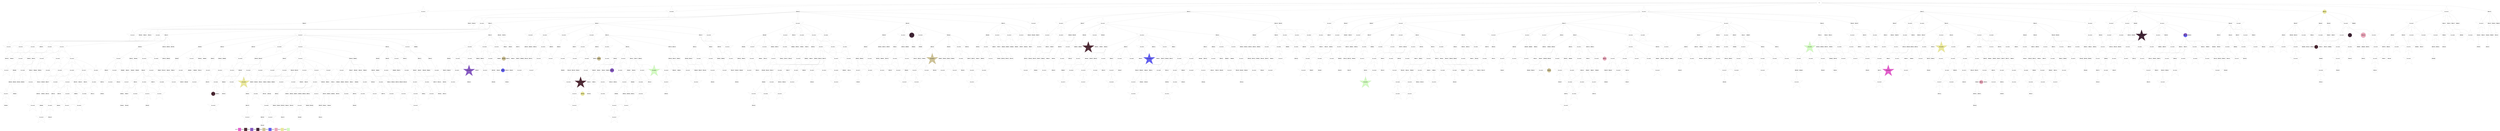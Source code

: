 digraph G { 
rankdir=TB;
8192 -> 8552;
8192 -> 8846;
8193 -> 8291;
8193 -> 8382;
8193 -> 8553;
8193 -> 8847;
8194 -> 8292;
8194 -> 8383;
8194 -> 8554;
8194 -> 8848;
8195 -> 8293;
8195 -> 8384;
8195 -> 8555;
8195 -> 8849;
8196 -> 8294;
8196 -> 8385;
8196 -> 8556;
8196 -> 8850;
8197 -> 8386;
8197 -> 8557;
8198 -> 8295;
8198 -> 8387;
8198 -> 8558;
8199 -> 8296;
8199 -> 8388;
8199 -> 8559;
8199 -> 8851;
8200 -> 8389;
8200 -> 8560;
8201 -> 8297;
8201 -> 8390;
8201 -> 8852;
8202 -> 8298;
8202 -> 8391;
8202 -> 8561;
8202 -> 8853;
8203 -> 8299;
8203 -> 8392;
8203 -> 8562;
8203 -> 8854;
8204 -> 8300;
8204 -> 8563;
8204 -> 8855;
8205 -> 8301;
8205 -> 8856;
8206 -> 8393;
8206 -> 8564;
8206 -> 8857;
8207 -> 8302;
8207 -> 8565;
8207 -> 8858;
8208 -> 8303;
8208 -> 8394;
8208 -> 8566;
8208 -> 8859;
8209 -> 8304;
8209 -> 8395;
8209 -> 8567;
8209 -> 8860;
8210 -> 8396;
8211 -> 8305;
8211 -> 8397;
8211 -> 8568;
8212 -> 8306;
8212 -> 8398;
8212 -> 8569;
8212 -> 8861;
8213 -> 8307;
8213 -> 8570;
8213 -> 8862;
8214 -> 8308;
8214 -> 8399;
8214 -> 8571;
8214 -> 8863;
8215 -> 8309;
8215 -> 8400;
8215 -> 8864;
8216 -> 8310;
8216 -> 8401;
8216 -> 8572;
8216 -> 8865;
8217 -> 8311;
8217 -> 8402;
8217 -> 8573;
8217 -> 8866;
8218 -> 8312;
8218 -> 8403;
8218 -> 8867;
8219 -> 8313;
8219 -> 8574;
8219 -> 8868;
8220 -> 8314;
8220 -> 8404;
8220 -> 8575;
8220 -> 8869;
8221 -> 8315;
8221 -> 8576;
8222 -> 8316;
8222 -> 8405;
8222 -> 8577;
8222 -> 8870;
8223 -> 8317;
8223 -> 8406;
8223 -> 8578;
8223 -> 8871;
8224 -> 8318;
8224 -> 8407;
8224 -> 8872;
8225 -> 8319;
8225 -> 8579;
8225 -> 8873;
8226 -> 8320;
8226 -> 8408;
8226 -> 8580;
8226 -> 8874;
8227 -> 8321;
8227 -> 8409;
8227 -> 8581;
8227 -> 8875;
8228 -> 8322;
8228 -> 8410;
8228 -> 8582;
8228 -> 8876;
8229 -> 8323;
8229 -> 8411;
8229 -> 8583;
8229 -> 8877;
8230 -> 8412;
8230 -> 8878;
8231 -> 8324;
8231 -> 8413;
8231 -> 8584;
8231 -> 8879;
8232 -> 8325;
8232 -> 8414;
8232 -> 8880;
8233 -> 8326;
8233 -> 8585;
8233 -> 8881;
8234 -> 8327;
8234 -> 8586;
8235 -> 8328;
8235 -> 8415;
8235 -> 8587;
8236 -> 8329;
8236 -> 8416;
8236 -> 8588;
8236 -> 8882;
8237 -> 8589;
8238 -> 8417;
8238 -> 8883;
8239 -> 8418;
8240 -> 8419;
8240 -> 8884;
8241 -> 8420;
8241 -> 8590;
8241 -> 8885;
8242 -> 8421;
8242 -> 8591;
8242 -> 8886;
8243 -> 8422;
8243 -> 8592;
8243 -> 8887;
8244 -> 8423;
8244 -> 8593;
8244 -> 8888;
8245 -> 8594;
8246 -> 8424;
8246 -> 8595;
8246 -> 8889;
8247 -> 8890;
8248 -> 8425;
8248 -> 8596;
8248 -> 8891;
8249 -> 8426;
8249 -> 8597;
8250 -> 8427;
8250 -> 8598;
8250 -> 8892;
8251 -> 8428;
8251 -> 8893;
8252 -> 8429;
8252 -> 8599;
8252 -> 8894;
8253 -> 8430;
8253 -> 8600;
8254 -> 8431;
8254 -> 8601;
8254 -> 8895;
8255 -> 8432;
8255 -> 8602;
8256 -> 8433;
8256 -> 8896;
8257 -> 8603;
8257 -> 8897;
8258 -> 8604;
8258 -> 8898;
8259 -> 8605;
8259 -> 8899;
8260 -> 8434;
8260 -> 8606;
8260 -> 8900;
8261 -> 8435;
8261 -> 8607;
8262 -> 8436;
8262 -> 8901;
8263 -> 8608;
8263 -> 8902;
8264 -> 8437;
8264 -> 8609;
8264 -> 8903;
8265 -> 8438;
8265 -> 8610;
8265 -> 8904;
8266 -> 8439;
8266 -> 8611;
8266 -> 8905;
8267 -> 8440;
8267 -> 8612;
8267 -> 8906;
8268 -> 8441;
8268 -> 8613;
8268 -> 8907;
8269 -> 8442;
8269 -> 8908;
8270 -> 8443;
8270 -> 8614;
8271 -> 8615;
8271 -> 8909;
8272 -> 8444;
8272 -> 8616;
8273 -> 8445;
8273 -> 8617;
8273 -> 8910;
8274 -> 8446;
8274 -> 8618;
8275 -> 8447;
8275 -> 8619;
8275 -> 8911;
8276 -> 8448;
8276 -> 8620;
8276 -> 8912;
8277 -> 8449;
8277 -> 8621;
8277 -> 8913;
8278 -> 8622;
8278 -> 8914;
8279 -> 8450;
8279 -> 8915;
8280 -> 8451;
8280 -> 8623;
8280 -> 8916;
8281 -> 8452;
8281 -> 8624;
8281 -> 8917;
8282 -> 8453;
8282 -> 8625;
8282 -> 8918;
8284 -> 8454;
8284 -> 8626;
8285 -> 8455;
8285 -> 8627;
8285 -> 8919;
8286 -> 8456;
8286 -> 8920;
8287 -> 8457;
8287 -> 8628;
8288 -> 8458;
8288 -> 8921;
8289 -> 8459;
8289 -> 8922;
8290 -> 8460;
8290 -> 8629;
8290 -> 8923;
8291 -> 8461;
8291 -> 8630;
8291 -> 8924;
8292 -> 8462;
8292 -> 8631;
8292 -> 8925;
8293 -> 8463;
8293 -> 8632;
8294 -> 8464;
8294 -> 8633;
8294 -> 8926;
8295 -> 8465;
8295 -> 8927;
8296 -> 8466;
8296 -> 8634;
8296 -> 8928;
8297 -> 8467;
8297 -> 8635;
8297 -> 8929;
8298 -> 8636;
8298 -> 8930;
8299 -> 8468;
8299 -> 8637;
8299 -> 8931;
8300 -> 8469;
8300 -> 8638;
8300 -> 8932;
8301 -> 8470;
8301 -> 8639;
8301 -> 8933;
8302 -> 8471;
8302 -> 8640;
8302 -> 8934;
8303 -> 8472;
8303 -> 8935;
8304 -> 8473;
8304 -> 8641;
8304 -> 8936;
8305 -> 8474;
8305 -> 8937;
8306 -> 8475;
8306 -> 8642;
8306 -> 8938;
8307 -> 8476;
8307 -> 8939;
8308 -> 8477;
8308 -> 8643;
8308 -> 8940;
8309 -> 8478;
8309 -> 8644;
8309 -> 8941;
8310 -> 8479;
8310 -> 8645;
8311 -> 8480;
8311 -> 8646;
8311 -> 8942;
8312 -> 8481;
8312 -> 8943;
8313 -> 8647;
8313 -> 8944;
8314 -> 8482;
8314 -> 8648;
8315 -> 8483;
8315 -> 8649;
8316 -> 8484;
8316 -> 8650;
8316 -> 8945;
8317 -> 8485;
8317 -> 8651;
8317 -> 8946;
8318 -> 8486;
8318 -> 8652;
8318 -> 8947;
8319 -> 8487;
8320 -> 8653;
8321 -> 8488;
8321 -> 8654;
8321 -> 8948;
8322 -> 8489;
8322 -> 8655;
8322 -> 8949;
8323 -> 8490;
8324 -> 8491;
8324 -> 8656;
8325 -> 8492;
8325 -> 8950;
8326 -> 8493;
8326 -> 8657;
8326 -> 8951;
8327 -> 8494;
8327 -> 8658;
8327 -> 8952;
8328 -> 8495;
8328 -> 8659;
8328 -> 8953;
8329 -> 8496;
8329 -> 8660;
8329 -> 8954;
8330 -> 8661;
8331 -> 8662;
8332 -> 8955;
8333 -> 8663;
8333 -> 8956;
8334 -> 8664;
8334 -> 8957;
8335 -> 8665;
8335 -> 8958;
8336 -> 8666;
8337 -> 8667;
8338 -> 8668;
8338 -> 8959;
8339 -> 8669;
8339 -> 8960;
8340 -> 8670;
8341 -> 8671;
8341 -> 8961;
8342 -> 8672;
8342 -> 8962;
8343 -> 8673;
8343 -> 8963;
8345 -> 8674;
8345 -> 8964;
8346 -> 8675;
8347 -> 8676;
8348 -> 8677;
8348 -> 8965;
8349 -> 8678;
8349 -> 8966;
8350 -> 8679;
8350 -> 8967;
8351 -> 8680;
8351 -> 8968;
8352 -> 8681;
8352 -> 8969;
8353 -> 8682;
8353 -> 8970;
8354 -> 8683;
8354 -> 8971;
8355 -> 8684;
8355 -> 8972;
8356 -> 8685;
8356 -> 8973;
8357 -> 8686;
8357 -> 8974;
8358 -> 8975;
8359 -> 8687;
8359 -> 8976;
8360 -> 8688;
8360 -> 8977;
8361 -> 8689;
8361 -> 8978;
8362 -> 8690;
8363 -> 8691;
8363 -> 8979;
8364 -> 8692;
8364 -> 8980;
8365 -> 8693;
8366 -> 8694;
8366 -> 8981;
8367 -> 8695;
8367 -> 8982;
8368 -> 8696;
8368 -> 8983;
8369 -> 8697;
8369 -> 8984;
8370 -> 8698;
8370 -> 8985;
8371 -> 8986;
8372 -> 8699;
8372 -> 8987;
8373 -> 8700;
8373 -> 8988;
8374 -> 8701;
8374 -> 8989;
8375 -> 8990;
8376 -> 8991;
8377 -> 8702;
8377 -> 8992;
8378 -> 8993;
8379 -> 8703;
8379 -> 8994;
8380 -> 8704;
8380 -> 8995;
8381 -> 8996;
8382 -> 8705;
8382 -> 8997;
8383 -> 8706;
8384 -> 8707;
8384 -> 8998;
8385 -> 8708;
8385 -> 8999;
8386 -> 9000;
8387 -> 8709;
8387 -> 9001;
8388 -> 8710;
8388 -> 9002;
8389 -> 9003;
8390 -> 8711;
8390 -> 9004;
8391 -> 8712;
8391 -> 9005;
8392 -> 8713;
8392 -> 9006;
8393 -> 8714;
8393 -> 9007;
8394 -> 8715;
8394 -> 9008;
8395 -> 9009;
8396 -> 8716;
8396 -> 9010;
8397 -> 8717;
8398 -> 8718;
8399 -> 8719;
8399 -> 9011;
8400 -> 8720;
8400 -> 9012;
8401 -> 8721;
8401 -> 9013;
8402 -> 8722;
8402 -> 9014;
8403 -> 8723;
8403 -> 9015;
8404 -> 8724;
8405 -> 8725;
8406 -> 8726;
8407 -> 8727;
8407 -> 9016;
8408 -> 8728;
8408 -> 9017;
8409 -> 8729;
8409 -> 9018;
8410 -> 8730;
8411 -> 8731;
8411 -> 9019;
8412 -> 8732;
8412 -> 9020;
8413 -> 8733;
8413 -> 9021;
8414 -> 8734;
8415 -> 9022;
8416 -> 8735;
8416 -> 9023;
8417 -> 8736;
8417 -> 9024;
8418 -> 8737;
8418 -> 9025;
8419 -> 9026;
8420 -> 8738;
8421 -> 8739;
8422 -> 8740;
8423 -> 8741;
8423 -> 9027;
8424 -> 8742;
8424 -> 9028;
8425 -> 8743;
8425 -> 9029;
8426 -> 8744;
8426 -> 9030;
8427 -> 8745;
8427 -> 9031;
8428 -> 9032;
8429 -> 8746;
8429 -> 9033;
8430 -> 8747;
8430 -> 9034;
8431 -> 8748;
8431 -> 9035;
8433 -> 8749;
8433 -> 9036;
8434 -> 8750;
8435 -> 8751;
8435 -> 9037;
8436 -> 9038;
8437 -> 8752;
8437 -> 9039;
8438 -> 8753;
8438 -> 9040;
8439 -> 8754;
8439 -> 9041;
8440 -> 8755;
8440 -> 9042;
8441 -> 8756;
8441 -> 9043;
8442 -> 8757;
8442 -> 9044;
8443 -> 8758;
8444 -> 8759;
8444 -> 9045;
8445 -> 8760;
8446 -> 8761;
8446 -> 9046;
8447 -> 8762;
8448 -> 8763;
8449 -> 8764;
8449 -> 9047;
8450 -> 8765;
8451 -> 8766;
8451 -> 9048;
8453 -> 8767;
8453 -> 9049;
8454 -> 8768;
8455 -> 8769;
8455 -> 9050;
8456 -> 9051;
8457 -> 8770;
8458 -> 8771;
8458 -> 9052;
8459 -> 8772;
8460 -> 8773;
8460 -> 9053;
8461 -> 8774;
8462 -> 8775;
8462 -> 9054;
8463 -> 8776;
8463 -> 9055;
8464 -> 9056;
8465 -> 8777;
8465 -> 9057;
8466 -> 8778;
8467 -> 8779;
8467 -> 9058;
8468 -> 8780;
8468 -> 9059;
8470 -> 8781;
8470 -> 9060;
8471 -> 8782;
8471 -> 9061;
8472 -> 8783;
8474 -> 8784;
8474 -> 9062;
8475 -> 8785;
8475 -> 9063;
8476 -> 8786;
8477 -> 8787;
8477 -> 9064;
8478 -> 8788;
8478 -> 9065;
8479 -> 8789;
8479 -> 9066;
8480 -> 8790;
8481 -> 8791;
8481 -> 9067;
8482 -> 8792;
8482 -> 9068;
8483 -> 9069;
8484 -> 8793;
8484 -> 9070;
8485 -> 9071;
8486 -> 8794;
8486 -> 9072;
8487 -> 8795;
8488 -> 9073;
8489 -> 8796;
8490 -> 9074;
8491 -> 8797;
8491 -> 9075;
8492 -> 8798;
8492 -> 9076;
8493 -> 9077;
8494 -> 8799;
8494 -> 9078;
8495 -> 8800;
8496 -> 8801;
8496 -> 9079;
8497 -> 9080;
8498 -> 9081;
8499 -> 9082;
8501 -> 9083;
8502 -> 9084;
8503 -> 9085;
8504 -> 9086;
8505 -> 9087;
8506 -> 9088;
8507 -> 9089;
8508 -> 9090;
8509 -> 9091;
8510 -> 9092;
8511 -> 9093;
8512 -> 9094;
8513 -> 9095;
8514 -> 9096;
8515 -> 9097;
8519 -> 9098;
8520 -> 9099;
8521 -> 9100;
8522 -> 9101;
8523 -> 9102;
8524 -> 9103;
8525 -> 9104;
8526 -> 9105;
8527 -> 9106;
8530 -> 9107;
8531 -> 9108;
8533 -> 9109;
8534 -> 9110;
8535 -> 9111;
8536 -> 9112;
8538 -> 9113;
8539 -> 9114;
8540 -> 9115;
8541 -> 9116;
8542 -> 9117;
8543 -> 9118;
8544 -> 9119;
8545 -> 9120;
8546 -> 9121;
8547 -> 9122;
8548 -> 9123;
8549 -> 9124;
8550 -> 9125;
8551 -> 9126;
8552 -> 9127;
8553 -> 9128;
8554 -> 9129;
8555 -> 9130;
8556 -> 9131;
8557 -> 9132;
8558 -> 9133;
8559 -> 9134;
8560 -> 9135;
8561 -> 9136;
8563 -> 9137;
8564 -> 9138;
8565 -> 9139;
8566 -> 9140;
8568 -> 9141;
8569 -> 9142;
8570 -> 9143;
8571 -> 9144;
8572 -> 9145;
8573 -> 9146;
8574 -> 9147;
8575 -> 9148;
8576 -> 9149;
8577 -> 9150;
8580 -> 9151;
8583 -> 9152;
8584 -> 9153;
8585 -> 9154;
8586 -> 9155;
8587 -> 9156;
8588 -> 9157;
8589 -> 9158;
8590 -> 9159;
8591 -> 9160;
8592 -> 9161;
8593 -> 9162;
8594 -> 9163;
8595 -> 9164;
8596 -> 9165;
8597 -> 9166;
8598 -> 9167;
8599 -> 9168;
8600 -> 9169;
8601 -> 9170;
8602 -> 9171;
8603 -> 9172;
8604 -> 9173;
8606 -> 9174;
8608 -> 9175;
8609 -> 9176;
8610 -> 9177;
8611 -> 9178;
8612 -> 9179;
8613 -> 9180;
8614 -> 9181;
8615 -> 9182;
8616 -> 9183;
8618 -> 9184;
8619 -> 9185;
8620 -> 9186;
8622 -> 9187;
8623 -> 9188;
8624 -> 9189;
8625 -> 9190;
8626 -> 9191;
8627 -> 9192;
8628 -> 9193;
8629 -> 9194;
8630 -> 9195;
8631 -> 9196;
8632 -> 9197;
8633 -> 9198;
8634 -> 9199;
8635 -> 9200;
8637 -> 9201;
8638 -> 9202;
8639 -> 9203;
8640 -> 9204;
8642 -> 9205;
8643 -> 9206;
8645 -> 9207;
8646 -> 9208;
8647 -> 9209;
8648 -> 9210;
8649 -> 9211;
8650 -> 9212;
8652 -> 9213;
8653 -> 9214;
8654 -> 9215;
8655 -> 9216;
8657 -> 9217;
8659 -> 9218;
8661 -> 9219;
8662 -> 9220;
8663 -> 9221;
8664 -> 9222;
8665 -> 9223;
8666 -> 9224;
8667 -> 9225;
8669 -> 9226;
8670 -> 9227;
8671 -> 9228;
8672 -> 9229;
8673 -> 9230;
8674 -> 9231;
8675 -> 9232;
8676 -> 9233;
8677 -> 9234;
8678 -> 9235;
8679 -> 9236;
8680 -> 9237;
8681 -> 9238;
8682 -> 9239;
8683 -> 9240;
8684 -> 9241;
8685 -> 9242;
8688 -> 9243;
8689 -> 9244;
8692 -> 9245;
8693 -> 9246;
8694 -> 9247;
8696 -> 9248;
8697 -> 9249;
8698 -> 9250;
8699 -> 9251;
8701 -> 9252;
8702 -> 9253;
8703 -> 9254;
8704 -> 9255;
8705 -> 9256;
8706 -> 9257;
8707 -> 9258;
8708 -> 9259;
8710 -> 9260;
8712 -> 9261;
8713 -> 9262;
8714 -> 9263;
8715 -> 9264;
8716 -> 9265;
8717 -> 9266;
8718 -> 9267;
8719 -> 9268;
8721 -> 9269;
8722 -> 9270;
8723 -> 9271;
8724 -> 9272;
8725 -> 9273;
8726 -> 9274;
8728 -> 9275;
8729 -> 9276;
8730 -> 9277;
8731 -> 9278;
8732 -> 9279;
8733 -> 9280;
8734 -> 9281;
8735 -> 9282;
8736 -> 9283;
8739 -> 9284;
8740 -> 9285;
8741 -> 9286;
8742 -> 9287;
8743 -> 9288;
8744 -> 9289;
8745 -> 9290;
8746 -> 9291;
8748 -> 9292;
8750 -> 9293;
8751 -> 9294;
8752 -> 9295;
8754 -> 9296;
8755 -> 9297;
8756 -> 9298;
8757 -> 9299;
8760 -> 9300;
8761 -> 9301;
8762 -> 9302;
8764 -> 9303;
8766 -> 9304;
8767 -> 9305;
8768 -> 9306;
8769 -> 9307;
8770 -> 9308;
8771 -> 9309;
8772 -> 9310;
8773 -> 9311;
8776 -> 9312;
8777 -> 9313;
8778 -> 9314;
8779 -> 9315;
8780 -> 9316;
8782 -> 9317;
8784 -> 9318;
8785 -> 9319;
8786 -> 9320;
8787 -> 9321;
8788 -> 9322;
8789 -> 9323;
8790 -> 9324;
8791 -> 9325;
8792 -> 9326;
8793 -> 9327;
8794 -> 9328;
8795 -> 9329;
8796 -> 9330;
8797 -> 9331;
8798 -> 9332;
8799 -> 9333;
8800 -> 9334;
8801 -> 9335;
8126 -> 8127;
8126 -> 8128;
8126 -> 8130;
8126 -> 8132;
8126 -> 8136;
8126 -> 8144;
8126 -> 8159;
8126 -> 8186;
8126 -> 8330;
8126 -> 8497;
8127 -> 8129;
8127 -> 8133;
8127 -> 8137;
8127 -> 8145;
8127 -> 8160;
8127 -> 8187;
8127 -> 8237;
8127 -> 8331;
8128 -> 8138;
8128 -> 8161;
8128 -> 8238;
8128 -> 8332;
8128 -> 8802;
8129 -> 8131;
8129 -> 8134;
8129 -> 8162;
8129 -> 8188;
8129 -> 8239;
8129 -> 8498;
8129 -> 8803;
8130 -> 8135;
8130 -> 8139;
8130 -> 8146;
8130 -> 8163;
8130 -> 8189;
8130 -> 8240;
8130 -> 8333;
8130 -> 8499;
8130 -> 8804;
8131 -> 8140;
8131 -> 8147;
8131 -> 8190;
8131 -> 8334;
8131 -> 8500;
8131 -> 8805;
8132 -> 8141;
8132 -> 8148;
8132 -> 8191;
8132 -> 8241;
8132 -> 8335;
8132 -> 8501;
8133 -> 8142;
8133 -> 8164;
8133 -> 8192;
8133 -> 8242;
8133 -> 8336;
8133 -> 8502;
8133 -> 8806;
8134 -> 8143;
8134 -> 8149;
8134 -> 8165;
8134 -> 8193;
8134 -> 8243;
8134 -> 8337;
8134 -> 8503;
8134 -> 8807;
8135 -> 8150;
8135 -> 8166;
8135 -> 8194;
8135 -> 8244;
8135 -> 8338;
8135 -> 8504;
8136 -> 8151;
8136 -> 8167;
8136 -> 8245;
8136 -> 8339;
8136 -> 8505;
8136 -> 8808;
8137 -> 8152;
8137 -> 8195;
8137 -> 8246;
8137 -> 8340;
8137 -> 8506;
8137 -> 8809;
8138 -> 8153;
8138 -> 8168;
8138 -> 8196;
8138 -> 8247;
8138 -> 8341;
8138 -> 8507;
8139 -> 8154;
8139 -> 8169;
8139 -> 8197;
8139 -> 8248;
8139 -> 8342;
8139 -> 8508;
8139 -> 8810;
8140 -> 8155;
8140 -> 8198;
8140 -> 8343;
8140 -> 8509;
8141 -> 8156;
8141 -> 8199;
8141 -> 8249;
8141 -> 8510;
8141 -> 8811;
8142 -> 8157;
8142 -> 8170;
8142 -> 8200;
8142 -> 8250;
8142 -> 8344;
8142 -> 8511;
8143 -> 8158;
8143 -> 8171;
8143 -> 8201;
8143 -> 8512;
8143 -> 8812;
8144 -> 8172;
8144 -> 8202;
8144 -> 8251;
8144 -> 8345;
8144 -> 8813;
8145 -> 8173;
8145 -> 8203;
8145 -> 8252;
8145 -> 8346;
8145 -> 8513;
8146 -> 8174;
8146 -> 8204;
8146 -> 8253;
8146 -> 8347;
8146 -> 8514;
8146 -> 8814;
8147 -> 8175;
8147 -> 8254;
8147 -> 8348;
8147 -> 8515;
8147 -> 8815;
8148 -> 8176;
8148 -> 8255;
8148 -> 8349;
8148 -> 8516;
8149 -> 8205;
8149 -> 8256;
8149 -> 8350;
8149 -> 8517;
8150 -> 8177;
8150 -> 8206;
8150 -> 8257;
8150 -> 8351;
8150 -> 8816;
8151 -> 8178;
8151 -> 8207;
8151 -> 8258;
8151 -> 8352;
8151 -> 8817;
8152 -> 8179;
8152 -> 8259;
8152 -> 8353;
8152 -> 8518;
8152 -> 8818;
8153 -> 8180;
8153 -> 8208;
8153 -> 8260;
8153 -> 8354;
8153 -> 8519;
8153 -> 8819;
8154 -> 8181;
8154 -> 8209;
8154 -> 8261;
8154 -> 8520;
8154 -> 8820;
8155 -> 8182;
8155 -> 8210;
8155 -> 8355;
8155 -> 8821;
8156 -> 8183;
8156 -> 8211;
8156 -> 8356;
8156 -> 8521;
8156 -> 8822;
8157 -> 8184;
8157 -> 8212;
8157 -> 8262;
8157 -> 8522;
8157 -> 8823;
8158 -> 8185;
8158 -> 8213;
8158 -> 8263;
8158 -> 8357;
8158 -> 8523;
8158 -> 8824;
8159 -> 8214;
8159 -> 8264;
8159 -> 8358;
8159 -> 8524;
8159 -> 8825;
8160 -> 8215;
8160 -> 8265;
8160 -> 8359;
8160 -> 8525;
8160 -> 8826;
8161 -> 8216;
8161 -> 8266;
8161 -> 8360;
8161 -> 8526;
8161 -> 8827;
8162 -> 8217;
8162 -> 8267;
8162 -> 8527;
8162 -> 8828;
8163 -> 8218;
8163 -> 8268;
8163 -> 8528;
8164 -> 8219;
8164 -> 8269;
8164 -> 8361;
8164 -> 8529;
8165 -> 8220;
8165 -> 8362;
8166 -> 8270;
8166 -> 8363;
8166 -> 8530;
8166 -> 8829;
8167 -> 8221;
8167 -> 8271;
8167 -> 8364;
8167 -> 8531;
8167 -> 8830;
8168 -> 8222;
8168 -> 8272;
8168 -> 8365;
8168 -> 8532;
8168 -> 8831;
8169 -> 8223;
8169 -> 8366;
8169 -> 8533;
8170 -> 8273;
8170 -> 8534;
8170 -> 8832;
8171 -> 8224;
8171 -> 8274;
8171 -> 8367;
8171 -> 8535;
8171 -> 8833;
8172 -> 8225;
8172 -> 8275;
8172 -> 8368;
8172 -> 8536;
8173 -> 8226;
8173 -> 8276;
8173 -> 8369;
8173 -> 8537;
8174 -> 8277;
8174 -> 8370;
8174 -> 8538;
8175 -> 8227;
8175 -> 8539;
8175 -> 8834;
8176 -> 8228;
8176 -> 8278;
8176 -> 8371;
8176 -> 8540;
8176 -> 8835;
8177 -> 8229;
8177 -> 8279;
8177 -> 8372;
8177 -> 8541;
8178 -> 8230;
8178 -> 8280;
8178 -> 8373;
8178 -> 8542;
8178 -> 8836;
8179 -> 8231;
8179 -> 8281;
8179 -> 8374;
8179 -> 8543;
8180 -> 8282;
8180 -> 8375;
8180 -> 8544;
8180 -> 8837;
8181 -> 8232;
8181 -> 8376;
8181 -> 8838;
8182 -> 8233;
8182 -> 8283;
8182 -> 8377;
8182 -> 8545;
8182 -> 8839;
8183 -> 8234;
8183 -> 8284;
8183 -> 8378;
8183 -> 8840;
8184 -> 8235;
8184 -> 8546;
8184 -> 8841;
8185 -> 8236;
8185 -> 8285;
8185 -> 8547;
8185 -> 8842;
8186 -> 8286;
8186 -> 8379;
8186 -> 8548;
8186 -> 8843;
8187 -> 8287;
8187 -> 8844;
8188 -> 8288;
8188 -> 8380;
8189 -> 8289;
8189 -> 8381;
8189 -> 8549;
8190 -> 8550;
8190 -> 8845;
8191 -> 8290;
8191 -> 8551;
8841 [shape=star style=filled fillcolor="#d3fbc2" fontname="helvetica-bold" fontsize=42 label="CNV_M8834"];
8312 [shape=star style=filled fillcolor="#d3fbc2" fontname="helvetica-bold" fontsize=42 label="CNV_M8305"];
9263 [shape=star style=filled fillcolor="#d3fbc2" fontname="helvetica-bold" fontsize=42 label="CNV_M9256"];
9159 [shape=star style=filled fillcolor=white fontname="helvetica-bold" fontsize=42 label="CNV_M9152"];
8553 [shape=circle style=filled fillcolor=white fontname="helvetica-bold" fontsize=56 label="M8546" width=3.69 height=2 ];
8642 [shape=circle style=filled fillcolor=white fontname="helvetica-bold" fontsize=56 label="M8635" width=3.85 height=2 ];
8694 [shape=circle style=filled fillcolor=white fontname="helvetica-bold" fontsize=56 label="M8687" width=4.67 height=2 ];
8603 [shape=circle style=filled fillcolor=white fontname="helvetica-bold" fontsize=56 label="M8596" width=1.49 height=2 ];
9285 [shape=circle style=filled fillcolor=white fontname="helvetica-bold" fontsize=56 label="M9278" width=3.89 height=2 ];
8342 [shape=star style=filled fillcolor=white fontname="helvetica-bold" fontsize=42 label="CNV_M8335"];
8344 [shape=circle style=filled fillcolor=white fontname="helvetica-bold" fontsize=56 label="M8337" width=2.84 height=2 ];
9212 [shape=circle style=filled fillcolor=white fontname="helvetica-bold" fontsize=56 label="M9205" width=3.7 height=2 ];
8141 [shape=circle style=filled fillcolor=white fontname="helvetica-bold" fontsize=56 label="M8134" width=3.86 height=2 ];
8389 [shape=star style=filled fillcolor=white fontname="helvetica-bold" fontsize=42 label="CNV_M8382"];
8429 [shape=circle style=filled fillcolor=white fontname="helvetica-bold" fontsize=56 label="M8422" width=4.49 height=2 ];
8273 [shape=circle style=filled fillcolor=white fontname="helvetica-bold" fontsize=56 label="M8266" width=3.04 height=2 ];
9218 [shape=star style=filled fillcolor=white fontname="helvetica-bold" fontsize=42 label="CNV_M9211"];
9062 [shape=star style=filled fillcolor=white fontname="helvetica-bold" fontsize=42 label="CNV_M9055"];
9301 [shape=circle style=filled fillcolor=white fontname="helvetica-bold" fontsize=56 label="M9294" width=1.46 height=2 ];
8719 [shape=star style=filled fillcolor=white fontname="helvetica-bold" fontsize=42 label="CNV_M8712"];
8943 [shape=star style=filled fillcolor=white fontname="helvetica-bold" fontsize=42 label="CNV_M8936"];
8254 [shape=star style=filled fillcolor=white fontname="helvetica-bold" fontsize=42 label="CNV_M8247"];
8265 [shape=star style=filled fillcolor=white fontname="helvetica-bold" fontsize=42 label="CNV_M8258"];
8679 [shape=circle style=filled fillcolor=white fontname="helvetica-bold" fontsize=56 label="M8672" width=2.89 height=2 ];
8332 [shape=circle style=filled fillcolor=white fontname="helvetica-bold" fontsize=56 label="M8325" width=1.78 height=2 ];
8130 [shape=star style=filled fillcolor=white fontname="helvetica-bold" fontsize=42 label="CNV_M8123"];
8375 [shape=circle style=filled fillcolor=white fontname="helvetica-bold" fontsize=56 label="M8368" width=0.46 height=2 ];
8941 [shape=circle style=filled fillcolor=white fontname="helvetica-bold" fontsize=56 label="M8934" width=1.35 height=2 ];
8880 [shape=circle style=filled fillcolor=white fontname="helvetica-bold" fontsize=56 label="M8873" width=4.38 height=2 ];
8487 [shape=circle style=filled fillcolor=white fontname="helvetica-bold" fontsize=56 label="M8480" width=1.86 height=2 ];
8886 [shape=circle style=filled fillcolor=white fontname="helvetica-bold" fontsize=56 label="M8879" width=0.92 height=2 ];
8384 [shape=star style=filled fillcolor=white fontname="helvetica-bold" fontsize=42 label="CNV_M8377"];
9015 [shape=circle style=filled fillcolor=white fontname="helvetica-bold" fontsize=56 label="M9008" width=2.04 height=2 ];
8949 [shape=circle style=filled fillcolor=white fontname="helvetica-bold" fontsize=56 label="M8942" width=1.13 height=2 ];
8252 [shape=star style=filled fillcolor=white fontname="helvetica-bold" fontsize=42 label="CNV_M8245"];
8754 [shape=circle style=filled fillcolor=white fontname="helvetica-bold" fontsize=56 label="M8747" width=0.6 height=2 ];
8200 [shape=star style=filled fillcolor=white fontname="helvetica-bold" fontsize=42 label="CNV_M8193"];
8975 [shape=circle style=filled fillcolor=white fontname="helvetica-bold" fontsize=56 label="M8968" width=4.95 height=2 ];
8417 [shape=star style=filled fillcolor=white fontname="helvetica-bold" fontsize=42 label="CNV_M8410"];
8736 [shape=star style=filled fillcolor=white fontname="helvetica-bold" fontsize=42 label="CNV_M8729"];
8533 [shape=star style=filled fillcolor=white fontname="helvetica-bold" fontsize=42 label="CNV_M8526"];
8763 [shape=star style=filled fillcolor=white fontname="helvetica-bold" fontsize=42 label="CNV_M8756"];
9318 [shape=circle style=filled fillcolor=white fontname="helvetica-bold" fontsize=56 label="M9311" width=2.43 height=2 ];
8974 [shape=star style=filled fillcolor=white fontname="helvetica-bold" fontsize=42 label="CNV_M8967"];
8788 [shape=star style=filled fillcolor=white fontname="helvetica-bold" fontsize=42 label="CNV_M8781"];
9166 [shape=star style=filled fillcolor=white fontname="helvetica-bold" fontsize=42 label="CNV_M9159"];
9161 [shape=star style=filled fillcolor=white fontname="helvetica-bold" fontsize=42 label="CNV_M9154"];
8371 [shape=star style=filled fillcolor=white fontname="helvetica-bold" fontsize=42 label="CNV_M8364"];
8552 [shape=circle style=filled fillcolor=white fontname="helvetica-bold" fontsize=56 label="M8545" width=3.63 height=2 ];
8346 [shape=circle style=filled fillcolor="#432738" fontname="helvetica-bold" fontsize=56 label="M8339" width=4.54 height=2 ];
8825 [shape=circle style=filled fillcolor=white fontname="helvetica-bold" fontsize=56 label="M8818" width=4.3 height=2 ];
9121 [shape=circle style=filled fillcolor=white fontname="helvetica-bold" fontsize=56 label="M9114" width=4.9 height=2 ];
8882 [shape=circle style=filled fillcolor=white fontname="helvetica-bold" fontsize=56 label="M8875" width=0.13 height=2 ];
8380 [shape=circle style=filled fillcolor=white fontname="helvetica-bold" fontsize=56 label="M8373" width=4.15 height=2 ];
8241 [shape=circle style=filled fillcolor=white fontname="helvetica-bold" fontsize=56 label="M8234" width=0.65 height=2 ];
8661 [shape=circle style=filled fillcolor=white fontname="helvetica-bold" fontsize=56 label="M8654" width=0.81 height=2 ];
9009 [shape=circle style=filled fillcolor="#cec397" fontname="helvetica-bold" fontsize=56 label="M9002" width=1.17 height=2 ];
8335 [shape=star style=filled fillcolor=white fontname="helvetica-bold" fontsize=42 label="CNV_M8328"];
8792 [shape=star style=filled fillcolor=white fontname="helvetica-bold" fontsize=42 label="CNV_M8785"];
8163 [shape=circle style=filled fillcolor=white fontname="helvetica-bold" fontsize=56 label="M8156" width=0.92 height=2 ];
8579 [shape=circle style=filled fillcolor=white fontname="helvetica-bold" fontsize=56 label="M8572" width=1.11 height=2 ];
8503 [shape=star style=filled fillcolor=white fontname="helvetica-bold" fontsize=42 label="CNV_M8496"];
8562 [shape=circle style=filled fillcolor=white fontname="helvetica-bold" fontsize=56 label="M8555" width=1.88 height=2 ];
9325 [shape=star style=filled fillcolor=white fontname="helvetica-bold" fontsize=42 label="CNV_M9318"];
8539 [shape=star style=filled fillcolor=white fontname="helvetica-bold" fontsize=42 label="CNV_M8532"];
8672 [shape=circle style=filled fillcolor=white fontname="helvetica-bold" fontsize=56 label="M8665" width=3.59 height=2 ];
8604 [shape=star style=filled fillcolor=white fontname="helvetica-bold" fontsize=42 label="CNV_M8597"];
8704 [shape=circle style=filled fillcolor=white fontname="helvetica-bold" fontsize=56 label="M8697" width=0.15 height=2 ];
8170 [shape=circle style=filled fillcolor=white fontname="helvetica-bold" fontsize=56 label="M8163" width=3.18 height=2 ];
9105 [shape=star style=filled fillcolor=white fontname="helvetica-bold" fontsize=42 label="CNV_M9098"];
8623 [shape=circle style=filled fillcolor=white fontname="helvetica-bold" fontsize=56 label="M8616" width=1.66 height=2 ];
8820 [shape=circle style=filled fillcolor=white fontname="helvetica-bold" fontsize=56 label="M8813" width=3.78 height=2 ];
8496 [shape=star style=filled fillcolor=white fontname="helvetica-bold" fontsize=42 label="CNV_M8489"];
9293 [shape=star style=filled fillcolor=white fontname="helvetica-bold" fontsize=42 label="CNV_M9286"];
8670 [shape=circle style=filled fillcolor=white fontname="helvetica-bold" fontsize=56 label="M8663" width=0.88 height=2 ];
8158 [shape=star style=filled fillcolor=white fontname="helvetica-bold" fontsize=42 label="CNV_M8151"];
9171 [shape=circle style=filled fillcolor=white fontname="helvetica-bold" fontsize=56 label="M9164" width=4.99 height=2 ];
8323 [shape=circle style=filled fillcolor=white fontname="helvetica-bold" fontsize=56 label="M8316" width=4.59 height=2 ];
9300 [shape=circle style=filled fillcolor=white fontname="helvetica-bold" fontsize=56 label="M9293" width=2.13 height=2 ];
8513 [shape=star style=filled fillcolor=white fontname="helvetica-bold" fontsize=42 label="CNV_M8506"];
8347 [shape=star style=filled fillcolor=white fontname="helvetica-bold" fontsize=42 label="CNV_M8340"];
9254 [shape=circle style=filled fillcolor=white fontname="helvetica-bold" fontsize=56 label="M9247" width=1.05 height=2 ];
9244 [shape=circle style=filled fillcolor=white fontname="helvetica-bold" fontsize=56 label="M9237" width=3 height=2 ];
9130 [shape=circle style=filled fillcolor=white fontname="helvetica-bold" fontsize=56 label="M9123" width=1.18 height=2 ];
8760 [shape=star style=filled fillcolor=white fontname="helvetica-bold" fontsize=42 label="CNV_M8753"];
8988 [shape=star style=filled fillcolor=white fontname="helvetica-bold" fontsize=42 label="CNV_M8981"];
8245 [shape=star style=filled fillcolor=white fontname="helvetica-bold" fontsize=42 label="CNV_M8238"];
8541 [shape=circle style=filled fillcolor=white fontname="helvetica-bold" fontsize=56 label="M8534" width=4 height=2 ];
9275 [shape=star style=filled fillcolor=white fontname="helvetica-bold" fontsize=42 label="CNV_M9268"];
8701 [shape=star style=filled fillcolor=white fontname="helvetica-bold" fontsize=42 label="CNV_M8694"];
9101 [shape=circle style=filled fillcolor=white fontname="helvetica-bold" fontsize=56 label="M9094" width=4.35 height=2 ];
9265 [shape=star style=filled fillcolor=white fontname="helvetica-bold" fontsize=42 label="CNV_M9258"];
8542 [shape=circle style=filled fillcolor=white fontname="helvetica-bold" fontsize=56 label="M8535" width=1.31 height=2 ];
8926 [shape=circle style=filled fillcolor=white fontname="helvetica-bold" fontsize=56 label="M8919" width=4.99 height=2 ];
8423 [shape=circle style=filled fillcolor=white fontname="helvetica-bold" fontsize=56 label="M8416" width=3.81 height=2 ];
8940 [shape=star style=filled fillcolor=white fontname="helvetica-bold" fontsize=42 label="CNV_M8933"];
8891 [shape=circle style=filled fillcolor=white fontname="helvetica-bold" fontsize=56 label="M8884" width=0.49 height=2 ];
8808 [shape=star style=filled fillcolor=white fontname="helvetica-bold" fontsize=42 label="CNV_M8801"];
9213 [shape=circle style=filled fillcolor=white fontname="helvetica-bold" fontsize=56 label="M9206" width=4.44 height=2 ];
8735 [shape=circle style=filled fillcolor=white fontname="helvetica-bold" fontsize=56 label="M8728" width=3.27 height=2 ];
8626 [shape=star style=filled fillcolor=white fontname="helvetica-bold" fontsize=42 label="CNV_M8619"];
8734 [shape=star style=filled fillcolor=white fontname="helvetica-bold" fontsize=42 label="CNV_M8727"];
8373 [shape=star style=filled fillcolor=white fontname="helvetica-bold" fontsize=42 label="CNV_M8366"];
8908 [shape=circle style=filled fillcolor=white fontname="helvetica-bold" fontsize=56 label="M8901" width=0.51 height=2 ];
8350 [shape=star style=filled fillcolor=white fontname="helvetica-bold" fontsize=42 label="CNV_M8343"];
8223 [shape=star style=filled fillcolor=white fontname="helvetica-bold" fontsize=42 label="CNV_M8216"];
8913 [shape=star style=filled fillcolor=white fontname="helvetica-bold" fontsize=42 label="CNV_M8906"];
8563 [shape=circle style=filled fillcolor=white fontname="helvetica-bold" fontsize=56 label="M8556" width=0.15 height=2 ];
8205 [shape=circle style=filled fillcolor=white fontname="helvetica-bold" fontsize=56 label="M8198" width=1 height=2 ];
8416 [shape=circle style=filled fillcolor=white fontname="helvetica-bold" fontsize=56 label="M8409" width=4.08 height=2 ];
9259 [shape=circle style=filled fillcolor=white fontname="helvetica-bold" fontsize=56 label="M9252" width=0.79 height=2 ];
8636 [shape=star style=filled fillcolor=white fontname="helvetica-bold" fontsize=42 label="CNV_M8629"];
8489 [shape=circle style=filled fillcolor=white fontname="helvetica-bold" fontsize=56 label="M8482" width=3.68 height=2 ];
8534 [shape=circle style=filled fillcolor=white fontname="helvetica-bold" fontsize=56 label="M8527" width=1.67 height=2 ];
9173 [shape=star style=filled fillcolor=white fontname="helvetica-bold" fontsize=42 label="CNV_M9166"];
8512 [shape=circle style=filled fillcolor=white fontname="helvetica-bold" fontsize=56 label="M8505" width=0.45 height=2 ];
8176 [shape=circle style=filled fillcolor=white fontname="helvetica-bold" fontsize=56 label="M8169" width=2.74 height=2 ];
8443 [shape=circle style=filled fillcolor=white fontname="helvetica-bold" fontsize=56 label="M8436" width=0.68 height=2 ];
8655 [shape=star style=filled fillcolor=white fontname="helvetica-bold" fontsize=42 label="CNV_M8648"];
8345 [shape=circle style=filled fillcolor=white fontname="helvetica-bold" fontsize=56 label="M8338" width=1.02 height=2 ];
8470 [shape=star style=filled fillcolor=white fontname="helvetica-bold" fontsize=42 label="CNV_M8463"];
8559 [shape=circle style=filled fillcolor=white fontname="helvetica-bold" fontsize=56 label="M8552" width=3.35 height=2 ];
8917 [shape=star style=filled fillcolor=white fontname="helvetica-bold" fontsize=42 label="CNV_M8910"];
9324 [shape=circle style=filled fillcolor=white fontname="helvetica-bold" fontsize=56 label="M9317" width=0.83 height=2 ];
8272 [shape=circle style=filled fillcolor=white fontname="helvetica-bold" fontsize=56 label="M8265" width=3.13 height=2 ];
9287 [shape=circle style=filled fillcolor=white fontname="helvetica-bold" fontsize=56 label="M9280" width=2.45 height=2 ];
8942 [shape=star style=filled fillcolor=white fontname="helvetica-bold" fontsize=42 label="CNV_M8935"];
8605 [shape=star style=filled fillcolor=white fontname="helvetica-bold" fontsize=42 label="CNV_M8598"];
9051 [shape=circle style=filled fillcolor=white fontname="helvetica-bold" fontsize=56 label="M9044" width=3.96 height=2 ];
9252 [shape=star style=filled fillcolor=white fontname="helvetica-bold" fontsize=42 label="CNV_M9245"];
9291 [shape=star style=filled fillcolor=white fontname="helvetica-bold" fontsize=42 label="CNV_M9284"];
8330 [shape=star style=filled fillcolor=white fontname="helvetica-bold" fontsize=42 label="CNV_M8323"];
8372 [shape=circle style=filled fillcolor=white fontname="helvetica-bold" fontsize=56 label="M8365" width=4.71 height=2 ];
8928 [shape=star style=filled fillcolor=white fontname="helvetica-bold" fontsize=42 label="CNV_M8921"];
8837 [shape=star style=filled fillcolor=white fontname="helvetica-bold" fontsize=42 label="CNV_M8830"];
8156 [shape=star style=filled fillcolor=white fontname="helvetica-bold" fontsize=42 label="CNV_M8149"];
8486 [shape=circle style=filled fillcolor=white fontname="helvetica-bold" fontsize=56 label="M8479" width=0.25 height=2 ];
8777 [shape=star style=filled fillcolor=white fontname="helvetica-bold" fontsize=42 label="CNV_M8770"];
8639 [shape=circle style=filled fillcolor=white fontname="helvetica-bold" fontsize=56 label="M8632" width=2.7 height=2 ];
9081 [shape=circle style=filled fillcolor=white fontname="helvetica-bold" fontsize=56 label="M9074" width=4.28 height=2 ];
8981 [shape=circle style=filled fillcolor=white fontname="helvetica-bold" fontsize=56 label="M8974" width=1.81 height=2 ];
8756 [shape=circle style=filled fillcolor=white fontname="helvetica-bold" fontsize=56 label="M8749" width=0.61 height=2 ];
8509 [shape=star style=filled fillcolor=white fontname="helvetica-bold" fontsize=42 label="CNV_M8502"];
8357 [shape=circle style=filled fillcolor=white fontname="helvetica-bold" fontsize=56 label="M8350" width=2.77 height=2 ];
8634 [shape=circle style=filled fillcolor=white fontname="helvetica-bold" fontsize=56 label="M8627" width=4.85 height=2 ];
8816 [shape=star style=filled fillcolor=white fontname="helvetica-bold" fontsize=42 label="CNV_M8809"];
8969 [shape=star style=filled fillcolor=white fontname="helvetica-bold" fontsize=42 label="CNV_M8962"];
8685 [shape=circle style=filled fillcolor=white fontname="helvetica-bold" fontsize=56 label="M8678" width=2.46 height=2 ];
8948 [shape=star style=filled fillcolor=white fontname="helvetica-bold" fontsize=42 label="CNV_M8941"];
8218 [shape=circle style=filled fillcolor=white fontname="helvetica-bold" fontsize=56 label="M8211" width=0.27 height=2 ];
8505 [shape=circle style=filled fillcolor=white fontname="helvetica-bold" fontsize=56 label="M8498" width=1.3 height=2 ];
8459 [shape=star style=filled fillcolor=white fontname="helvetica-bold" fontsize=42 label="CNV_M8452"];
8448 [shape=circle style=filled fillcolor=white fontname="helvetica-bold" fontsize=56 label="M8441" width=0.04 height=2 ];
8407 [shape=circle style=filled fillcolor=white fontname="helvetica-bold" fontsize=56 label="M8400" width=3.98 height=2 ];
8571 [shape=star style=filled fillcolor=white fontname="helvetica-bold" fontsize=42 label="CNV_M8564"];
9319 [shape=star style=filled fillcolor=white fontname="helvetica-bold" fontsize=42 label="CNV_M9312"];
8625 [shape=circle style=filled fillcolor=white fontname="helvetica-bold" fontsize=56 label="M8618" width=4.69 height=2 ];
8894 [shape=circle style=filled fillcolor=white fontname="helvetica-bold" fontsize=56 label="M8887" width=3.15 height=2 ];
8677 [shape=circle style=filled fillcolor=white fontname="helvetica-bold" fontsize=56 label="M8670" width=4.66 height=2 ];
8401 [shape=circle style=filled fillcolor=white fontname="helvetica-bold" fontsize=56 label="M8394" width=1.34 height=2 ];
9003 [shape=circle style=filled fillcolor=white fontname="helvetica-bold" fontsize=56 label="M8996" width=3.46 height=2 ];
8890 [shape=circle style=filled fillcolor=white fontname="helvetica-bold" fontsize=56 label="M8883" width=1.38 height=2 ];
9227 [shape=circle style=filled fillcolor=white fontname="helvetica-bold" fontsize=56 label="M9220" width=1.43 height=2 ];
8434 [shape=circle style=filled fillcolor=white fontname="helvetica-bold" fontsize=56 label="M8427" width=1.74 height=2 ];
9106 [shape=circle style=filled fillcolor="#cec397" fontname="helvetica-bold" fontsize=56 label="M9099" width=1.92 height=2 ];
8659 [shape=circle style=filled fillcolor=white fontname="helvetica-bold" fontsize=56 label="M8652" width=3.43 height=2 ];
8725 [shape=star style=filled fillcolor=white fontname="helvetica-bold" fontsize=42 label="CNV_M8718"];
9261 [shape=star style=filled fillcolor=white fontname="helvetica-bold" fontsize=42 label="CNV_M9254"];
9058 [shape=circle style=filled fillcolor=white fontname="helvetica-bold" fontsize=56 label="M9051" width=0.11 height=2 ];
8767 [shape=star style=filled fillcolor=white fontname="helvetica-bold" fontsize=42 label="CNV_M8760"];
9076 [shape=star style=filled fillcolor=white fontname="helvetica-bold" fontsize=42 label="CNV_M9069"];
8286 [shape=star style=filled fillcolor=white fontname="helvetica-bold" fontsize=42 label="CNV_M8279"];
8361 [shape=circle style=filled fillcolor=white fontname="helvetica-bold" fontsize=56 label="M8354" width=0.93 height=2 ];
8134 [shape=star style=filled fillcolor=white fontname="helvetica-bold" fontsize=42 label="CNV_M8127"];
9308 [shape=star style=filled fillcolor=white fontname="helvetica-bold" fontsize=42 label="CNV_M9301"];
9090 [shape=circle style=filled fillcolor=white fontname="helvetica-bold" fontsize=56 label="M9083" width=0.66 height=2 ];
8786 [shape=circle style=filled fillcolor=white fontname="helvetica-bold" fontsize=56 label="M8779" width=1.66 height=2 ];
8491 [shape=circle style=filled fillcolor=white fontname="helvetica-bold" fontsize=56 label="M8484" width=2.71 height=2 ];
8413 [shape=star style=filled fillcolor=white fontname="helvetica-bold" fontsize=42 label="CNV_M8406"];
8291 [shape=circle style=filled fillcolor=white fontname="helvetica-bold" fontsize=56 label="M8284" width=2.37 height=2 ];
8149 [shape=circle style=filled fillcolor=white fontname="helvetica-bold" fontsize=56 label="M8142" width=2.4 height=2 ];
9087 [shape=circle style=filled fillcolor=white fontname="helvetica-bold" fontsize=56 label="M9080" width=1.75 height=2 ];
9169 [shape=star style=filled fillcolor=white fontname="helvetica-bold" fontsize=42 label="CNV_M9162"];
8904 [shape=circle style=filled fillcolor=white fontname="helvetica-bold" fontsize=56 label="M8897" width=1.6 height=2 ];
9258 [shape=circle style=filled fillcolor=white fontname="helvetica-bold" fontsize=56 label="M9251" width=0.12 height=2 ];
8765 [shape=star style=filled fillcolor=white fontname="helvetica-bold" fontsize=42 label="CNV_M8758"];
8753 [shape=circle style=filled fillcolor=white fontname="helvetica-bold" fontsize=56 label="M8746" width=3.32 height=2 ];
8239 [shape=circle style=filled fillcolor=white fontname="helvetica-bold" fontsize=56 label="M8232" width=1.26 height=2 ];
8965 [shape=circle style=filled fillcolor=white fontname="helvetica-bold" fontsize=56 label="M8958" width=4.27 height=2 ];
8406 [shape=star style=filled fillcolor=white fontname="helvetica-bold" fontsize=42 label="CNV_M8399"];
8724 [shape=circle style=filled fillcolor=white fontname="helvetica-bold" fontsize=56 label="M8717" width=2.42 height=2 ];
9028 [shape=circle style=filled fillcolor=white fontname="helvetica-bold" fontsize=56 label="M9021" width=0.45 height=2 ];
8883 [shape=star style=filled fillcolor=white fontname="helvetica-bold" fontsize=42 label="CNV_M8876"];
8194 [shape=star style=filled fillcolor=white fontname="helvetica-bold" fontsize=42 label="CNV_M8187"];
9292 [shape=circle style=filled fillcolor=white fontname="helvetica-bold" fontsize=56 label="M9285" width=3.86 height=2 ];
8609 [shape=circle style=filled fillcolor=white fontname="helvetica-bold" fontsize=56 label="M8602" width=4.32 height=2 ];
8986 [shape=star style=filled fillcolor=white fontname="helvetica-bold" fontsize=42 label="CNV_M8979"];
8543 [shape=star style=filled fillcolor=white fontname="helvetica-bold" fontsize=42 label="CNV_M8536"];
8565 [shape=star style=filled fillcolor=white fontname="helvetica-bold" fontsize=42 label="CNV_M8558"];
8319 [shape=circle style=filled fillcolor=white fontname="helvetica-bold" fontsize=56 label="M8312" width=4.59 height=2 ];
8817 [shape=circle style=filled fillcolor=white fontname="helvetica-bold" fontsize=56 label="M8810" width=2.87 height=2 ];
9306 [shape=circle style=filled fillcolor=white fontname="helvetica-bold" fontsize=56 label="M9299" width=4.25 height=2 ];
8576 [shape=circle style=filled fillcolor=white fontname="helvetica-bold" fontsize=56 label="M8569" width=4.64 height=2 ];
8742 [shape=star style=filled fillcolor=white fontname="helvetica-bold" fontsize=42 label="CNV_M8735"];
9274 [shape=circle style=filled fillcolor=white fontname="helvetica-bold" fontsize=56 label="M9267" width=4.77 height=2 ];
9220 [shape=star style=filled fillcolor=white fontname="helvetica-bold" fontsize=42 label="CNV_M9213"];
8628 [shape=circle style=filled fillcolor=white fontname="helvetica-bold" fontsize=56 label="M8621" width=4.61 height=2 ];
8796 [shape=star style=filled fillcolor=white fontname="helvetica-bold" fontsize=42 label="CNV_M8789"];
8938 [shape=circle style=filled fillcolor=white fontname="helvetica-bold" fontsize=56 label="M8931" width=4.96 height=2 ];
8313 [shape=circle style=filled fillcolor=white fontname="helvetica-bold" fontsize=56 label="M8306" width=2.59 height=2 ];
8937 [shape=circle style=filled fillcolor=white fontname="helvetica-bold" fontsize=56 label="M8930" width=3.31 height=2 ];
8764 [shape=star style=filled fillcolor=white fontname="helvetica-bold" fontsize=42 label="CNV_M8757"];
8339 [shape=star style=filled fillcolor=white fontname="helvetica-bold" fontsize=42 label="CNV_M8332"];
8402 [shape=star style=filled fillcolor=white fontname="helvetica-bold" fontsize=42 label="CNV_M8395"];
8707 [shape=star style=filled fillcolor=white fontname="helvetica-bold" fontsize=42 label="CNV_M8700"];
8343 [shape=star style=filled fillcolor=white fontname="helvetica-bold" fontsize=42 label="CNV_M8336"];
8662 [shape=circle style=filled fillcolor=white fontname="helvetica-bold" fontsize=56 label="M8655" width=4.38 height=2 ];
9284 [shape=star style=filled fillcolor=white fontname="helvetica-bold" fontsize=42 label="CNV_M9277"];
8167 [shape=circle style=filled fillcolor=white fontname="helvetica-bold" fontsize=56 label="M8160" width=3.8 height=2 ];
8592 [shape=circle style=filled fillcolor=white fontname="helvetica-bold" fontsize=56 label="M8585" width=1.07 height=2 ];
8464 [shape=circle style=filled fillcolor=white fontname="helvetica-bold" fontsize=56 label="M8457" width=0.57 height=2 ];
8978 [shape=star style=filled fillcolor=white fontname="helvetica-bold" fontsize=42 label="CNV_M8971"];
9223 [shape=circle style=filled fillcolor=white fontname="helvetica-bold" fontsize=56 label="M9216" width=1.45 height=2 ];
8598 [shape=circle style=filled fillcolor=white fontname="helvetica-bold" fontsize=56 label="M8591" width=2.51 height=2 ];
8468 [shape=circle style=filled fillcolor=white fontname="helvetica-bold" fontsize=56 label="M8461" width=2.46 height=2 ];
8640 [shape=star style=filled fillcolor=white fontname="helvetica-bold" fontsize=42 label="CNV_M8633"];
9031 [shape=circle style=filled fillcolor=white fontname="helvetica-bold" fontsize=56 label="M9024" width=0.8 height=2 ];
9246 [shape=circle style=filled fillcolor=white fontname="helvetica-bold" fontsize=56 label="M9239" width=3.19 height=2 ];
8873 [shape=circle style=filled fillcolor=white fontname="helvetica-bold" fontsize=56 label="M8866" width=2.22 height=2 ];
8955 [shape=circle style=filled fillcolor=white fontname="helvetica-bold" fontsize=56 label="M8948" width=0.25 height=2 ];
9304 [shape=star style=filled fillcolor=white fontname="helvetica-bold" fontsize=42 label="CNV_M9297"];
9103 [shape=star style=filled fillcolor=white fontname="helvetica-bold" fontsize=42 label="CNV_M9096"];
8695 [shape=circle style=filled fillcolor=white fontname="helvetica-bold" fontsize=56 label="M8688" width=4.1 height=2 ];
8414 [shape=circle style=filled fillcolor=white fontname="helvetica-bold" fontsize=56 label="M8407" width=3.69 height=2 ];
9312 [shape=circle style=filled fillcolor=white fontname="helvetica-bold" fontsize=56 label="M9305" width=2.33 height=2 ];
9330 [shape=circle style=filled fillcolor=white fontname="helvetica-bold" fontsize=56 label="M9323" width=4.87 height=2 ];
8153 [shape=star style=filled fillcolor=white fontname="helvetica-bold" fontsize=42 label="CNV_M8146"];
8728 [shape=star style=filled fillcolor=white fontname="helvetica-bold" fontsize=42 label="CNV_M8721"];
9189 [shape=circle style=filled fillcolor=white fontname="helvetica-bold" fontsize=56 label="M9182" width=3.59 height=2 ];
9143 [shape=circle style=filled fillcolor=white fontname="helvetica-bold" fontsize=56 label="M9136" width=4.54 height=2 ];
8438 [shape=circle style=filled fillcolor=white fontname="helvetica-bold" fontsize=56 label="M8431" width=4.61 height=2 ];
9100 [shape=circle style=filled fillcolor=white fontname="helvetica-bold" fontsize=56 label="M9093" width=2.14 height=2 ];
9230 [shape=circle style=filled fillcolor=white fontname="helvetica-bold" fontsize=56 label="M9223" width=1.47 height=2 ];
8337 [shape=circle style=filled fillcolor=white fontname="helvetica-bold" fontsize=56 label="M8330" width=1.35 height=2 ];
8511 [shape=star style=filled fillcolor=white fontname="helvetica-bold" fontsize=42 label="CNV_M8504"];
9142 [shape=circle style=filled fillcolor=white fontname="helvetica-bold" fontsize=56 label="M9135" width=0.4 height=2 ];
8847 [shape=circle style=filled fillcolor=white fontname="helvetica-bold" fontsize=56 label="M8840" width=4.54 height=2 ];
8643 [shape=circle style=filled fillcolor=white fontname="helvetica-bold" fontsize=56 label="M8636" width=4.12 height=2 ];
8752 [shape=circle style=filled fillcolor=white fontname="helvetica-bold" fontsize=56 label="M8745" width=3.33 height=2 ];
8921 [shape=circle style=filled fillcolor=white fontname="helvetica-bold" fontsize=56 label="M8914" width=5 height=2 ];
9209 [shape=star style=filled fillcolor=white fontname="helvetica-bold" fontsize=42 label="CNV_M9202"];
8550 [shape=circle style=filled fillcolor=white fontname="helvetica-bold" fontsize=56 label="M8543" width=3.02 height=2 ];
8199 [shape=circle style=filled fillcolor=white fontname="helvetica-bold" fontsize=56 label="M8192" width=3.99 height=2 ];
8843 [shape=circle style=filled fillcolor=white fontname="helvetica-bold" fontsize=56 label="M8836" width=0.59 height=2 ];
8387 [shape=star style=filled fillcolor=white fontname="helvetica-bold" fontsize=42 label="CNV_M8380"];
8215 [shape=circle style=filled fillcolor=white fontname="helvetica-bold" fontsize=56 label="M8208" width=2.63 height=2 ];
8782 [shape=circle style=filled fillcolor=white fontname="helvetica-bold" fontsize=56 label="M8775" width=1.11 height=2 ];
8601 [shape=star style=filled fillcolor=white fontname="helvetica-bold" fontsize=42 label="CNV_M8594"];
8510 [shape=circle style=filled fillcolor=white fontname="helvetica-bold" fontsize=56 label="M8503" width=2.69 height=2 ];
9190 [shape=circle style=filled fillcolor=white fontname="helvetica-bold" fontsize=56 label="M9183" width=0.58 height=2 ];
8295 [shape=circle style=filled fillcolor=white fontname="helvetica-bold" fontsize=56 label="M8288" width=0.85 height=2 ];
8398 [shape=circle style=filled fillcolor=white fontname="helvetica-bold" fontsize=56 label="M8391" width=4.58 height=2 ];
9149 [shape=circle style=filled fillcolor=white fontname="helvetica-bold" fontsize=56 label="M9142" width=4.33 height=2 ];
8197 [shape=star style=filled fillcolor=white fontname="helvetica-bold" fontsize=42 label="CNV_M8190"];
9211 [shape=circle style=filled fillcolor=white fontname="helvetica-bold" fontsize=56 label="M9204" width=0.54 height=2 ];
9322 [shape=star style=filled fillcolor=white fontname="helvetica-bold" fontsize=42 label="CNV_M9315"];
8824 [shape=star style=filled fillcolor=white fontname="helvetica-bold" fontsize=42 label="CNV_M8817"];
8425 [shape=circle style=filled fillcolor=white fontname="helvetica-bold" fontsize=56 label="M8418" width=3.03 height=2 ];
9145 [shape=circle style=filled fillcolor=white fontname="helvetica-bold" fontsize=56 label="M9138" width=4.02 height=2 ];
9239 [shape=circle style=filled fillcolor=white fontname="helvetica-bold" fontsize=56 label="M9232" width=3.67 height=2 ];
8249 [shape=star style=filled fillcolor=white fontname="helvetica-bold" fontsize=42 label="CNV_M8242"];
8864 [shape=circle style=filled fillcolor=white fontname="helvetica-bold" fontsize=56 label="M8857" width=1.64 height=2 ];
8171 [shape=circle style=filled fillcolor=white fontname="helvetica-bold" fontsize=56 label="M8164" width=2.41 height=2 ];
8893 [shape=star style=filled fillcolor=white fontname="helvetica-bold" fontsize=42 label="CNV_M8886"];
8516 [shape=circle style=filled fillcolor=white fontname="helvetica-bold" fontsize=56 label="M8509" width=2.12 height=2 ];
8905 [shape=circle style=filled fillcolor=white fontname="helvetica-bold" fontsize=56 label="M8898" width=4.65 height=2 ];
8187 [shape=star style=filled fillcolor=white fontname="helvetica-bold" fontsize=42 label="CNV_M8180"];
8257 [shape=star style=filled fillcolor=white fontname="helvetica-bold" fontsize=42 label="CNV_M8250"];
8749 [shape=circle style=filled fillcolor=white fontname="helvetica-bold" fontsize=56 label="M8742" width=2.51 height=2 ];
9205 [shape=circle style=filled fillcolor=white fontname="helvetica-bold" fontsize=56 label="M9198" width=2.05 height=2 ];
8738 [shape=star style=filled fillcolor=white fontname="helvetica-bold" fontsize=42 label="CNV_M8731"];
8920 [shape=circle style=filled fillcolor=white fontname="helvetica-bold" fontsize=56 label="M8913" width=4.07 height=2 ];
9320 [shape=star style=filled fillcolor=white fontname="helvetica-bold" fontsize=42 label="CNV_M9313"];
8744 [shape=circle style=filled fillcolor=white fontname="helvetica-bold" fontsize=56 label="M8737" width=2.72 height=2 ];
8288 [shape=circle style=filled fillcolor=white fontname="helvetica-bold" fontsize=56 label="M8281" width=4.16 height=2 ];
9025 [shape=circle style=filled fillcolor=white fontname="helvetica-bold" fontsize=56 label="M9018" width=4.81 height=2 ];
8351 [shape=circle style=filled fillcolor=white fontname="helvetica-bold" fontsize=56 label="M8344" width=1.14 height=2 ];
8831 [shape=circle style=filled fillcolor=white fontname="helvetica-bold" fontsize=56 label="M8824" width=0.63 height=2 ];
8631 [shape=star style=filled fillcolor=white fontname="helvetica-bold" fontsize=42 label="CNV_M8624"];
9299 [shape=circle style=filled fillcolor=white fontname="helvetica-bold" fontsize=56 label="M9292" width=2.96 height=2 ];
8536 [shape=star style=filled fillcolor=white fontname="helvetica-bold" fontsize=42 label="CNV_M8529"];
8849 [shape=circle style=filled fillcolor=white fontname="helvetica-bold" fontsize=56 label="M8842" width=0.86 height=2 ];
8983 [shape=circle style=filled fillcolor=white fontname="helvetica-bold" fontsize=56 label="M8976" width=0.38 height=2 ];
9298 [shape=circle style=filled fillcolor=white fontname="helvetica-bold" fontsize=56 label="M9291" width=4.71 height=2 ];
8292 [shape=circle style=filled fillcolor=white fontname="helvetica-bold" fontsize=56 label="M8285" width=0.74 height=2 ];
9118 [shape=circle style=filled fillcolor=white fontname="helvetica-bold" fontsize=56 label="M9111" width=4.9 height=2 ];
8925 [shape=star style=filled fillcolor=white fontname="helvetica-bold" fontsize=42 label="CNV_M8918"];
9233 [shape=circle style=filled fillcolor=white fontname="helvetica-bold" fontsize=56 label="M9226" width=0.12 height=2 ];
8823 [shape=circle style=filled fillcolor=white fontname="helvetica-bold" fontsize=56 label="M8816" width=2.15 height=2 ];
8732 [shape=star style=filled fillcolor=white fontname="helvetica-bold" fontsize=42 label="CNV_M8725"];
9177 [shape=circle style=filled fillcolor=white fontname="helvetica-bold" fontsize=56 label="M9170" width=3.88 height=2 ];
8972 [shape=star style=filled fillcolor=white fontname="helvetica-bold" fontsize=42 label="CNV_M8965"];
9036 [shape=circle style=filled fillcolor=white fontname="helvetica-bold" fontsize=56 label="M9029" width=3.24 height=2 ];
8871 [shape=star style=filled fillcolor=white fontname="helvetica-bold" fontsize=42 label="CNV_M8864"];
8192 [shape=star style=filled fillcolor=white fontname="helvetica-bold" fontsize=42 label="CNV_M8185"];
9037 [shape=star style=filled fillcolor=white fontname="helvetica-bold" fontsize=42 label="CNV_M9030"];
9060 [shape=star style=filled fillcolor=white fontname="helvetica-bold" fontsize=42 label="CNV_M9053"];
8302 [shape=circle style=filled fillcolor=white fontname="helvetica-bold" fontsize=56 label="M8295" width=1.06 height=2 ];
8899 [shape=circle style=filled fillcolor=white fontname="helvetica-bold" fontsize=56 label="M8892" width=2.62 height=2 ];
9316 [shape=circle style=filled fillcolor=white fontname="helvetica-bold" fontsize=56 label="M9309" width=4.84 height=2 ];
8315 [shape=circle style=filled fillcolor=white fontname="helvetica-bold" fontsize=56 label="M8308" width=0.4 height=2 ];
8138 [shape=star style=filled fillcolor=white fontname="helvetica-bold" fontsize=42 label="CNV_M8131"];
8479 [shape=star style=filled fillcolor=white fontname="helvetica-bold" fontsize=42 label="CNV_M8472"];
8775 [shape=star style=filled fillcolor=white fontname="helvetica-bold" fontsize=42 label="CNV_M8768"];
9333 [shape=circle style=filled fillcolor=white fontname="helvetica-bold" fontsize=56 label="M9326" width=3.13 height=2 ];
8508 [shape=circle style=filled fillcolor=white fontname="helvetica-bold" fontsize=56 label="M8501" width=3.99 height=2 ];
9002 [shape=circle style=filled fillcolor=white fontname="helvetica-bold" fontsize=56 label="M8995" width=4.99 height=2 ];
8191 [shape=star style=filled fillcolor=white fontname="helvetica-bold" fontsize=42 label="CNV_M8184"];
9040 [shape=circle style=filled fillcolor=white fontname="helvetica-bold" fontsize=56 label="M9033" width=1.86 height=2 ];
9139 [shape=circle style=filled fillcolor=white fontname="helvetica-bold" fontsize=56 label="M9132" width=3.03 height=2 ];
8164 [shape=circle style=filled fillcolor=white fontname="helvetica-bold" fontsize=56 label="M8157" width=3.52 height=2 ];
8934 [shape=star style=filled fillcolor=white fontname="helvetica-bold" fontsize=42 label="CNV_M8927"];
9006 [shape=circle style=filled fillcolor=white fontname="helvetica-bold" fontsize=56 label="M8999" width=4.22 height=2 ];
8233 [shape=star style=filled fillcolor=white fontname="helvetica-bold" fontsize=42 label="CNV_M8226"];
8710 [shape=circle style=filled fillcolor=white fontname="helvetica-bold" fontsize=56 label="M8703" width=4.97 height=2 ];
8851 [shape=star style=filled fillcolor=white fontname="helvetica-bold" fontsize=42 label="CNV_M8844"];
8755 [shape=circle style=filled fillcolor=white fontname="helvetica-bold" fontsize=56 label="M8748" width=4.08 height=2 ];
8596 [shape=circle style=filled fillcolor=white fontname="helvetica-bold" fontsize=56 label="M8589" width=0.16 height=2 ];
8711 [shape=star style=filled fillcolor="#eae89a" fontname="helvetica-bold" fontsize=42 label="CNV_M8704"];
9264 [shape=star style=filled fillcolor=white fontname="helvetica-bold" fontsize=42 label="CNV_M9257"];
8982 [shape=star style=filled fillcolor=white fontname="helvetica-bold" fontsize=42 label="CNV_M8975"];
8958 [shape=circle style=filled fillcolor=white fontname="helvetica-bold" fontsize=56 label="M8951" width=1.56 height=2 ];
8183 [shape=circle style=filled fillcolor=white fontname="helvetica-bold" fontsize=56 label="M8176" width=0.97 height=2 ];
8303 [shape=circle style=filled fillcolor=white fontname="helvetica-bold" fontsize=56 label="M8296" width=4.25 height=2 ];
8256 [shape=circle style=filled fillcolor=white fontname="helvetica-bold" fontsize=56 label="M8249" width=0.16 height=2 ];
8242 [shape=star style=filled fillcolor=white fontname="helvetica-bold" fontsize=42 label="CNV_M8235"];
9310 [shape=circle style=filled fillcolor=white fontname="helvetica-bold" fontsize=56 label="M9303" width=2.13 height=2 ];
9107 [shape=circle style=filled fillcolor=white fontname="helvetica-bold" fontsize=56 label="M9100" width=2.03 height=2 ];
9256 [shape=star style=filled fillcolor=white fontname="helvetica-bold" fontsize=42 label="CNV_M9249"];
8984 [shape=circle style=filled fillcolor=white fontname="helvetica-bold" fontsize=56 label="M8977" width=1.26 height=2 ];
9067 [shape=circle style=filled fillcolor=white fontname="helvetica-bold" fontsize=56 label="M9060" width=3.93 height=2 ];
8247 [shape=circle style=filled fillcolor=white fontname="helvetica-bold" fontsize=56 label="M8240" width=2.81 height=2 ];
8314 [shape=circle style=filled fillcolor=white fontname="helvetica-bold" fontsize=56 label="M8307" width=0.46 height=2 ];
9013 [shape=circle style=filled fillcolor=white fontname="helvetica-bold" fontsize=56 label="M9006" width=1.79 height=2 ];
9172 [shape=star style=filled fillcolor=white fontname="helvetica-bold" fontsize=42 label="CNV_M9165"];
8203 [shape=circle style=filled fillcolor=white fontname="helvetica-bold" fontsize=56 label="M8196" width=2.33 height=2 ];
8909 [shape=circle style=filled fillcolor=white fontname="helvetica-bold" fontsize=56 label="M8902" width=2.21 height=2 ];
8727 [shape=circle style=filled fillcolor=white fontname="helvetica-bold" fontsize=56 label="M8720" width=4.54 height=2 ];
9091 [shape=star style=filled fillcolor=white fontname="helvetica-bold" fontsize=42 label="CNV_M9084"];
9313 [shape=circle style=filled fillcolor=white fontname="helvetica-bold" fontsize=56 label="M9306" width=4.82 height=2 ];
8289 [shape=star style=filled fillcolor=white fontname="helvetica-bold" fontsize=42 label="CNV_M8282"];
8888 [shape=circle style=filled fillcolor=white fontname="helvetica-bold" fontsize=56 label="M8881" width=0.44 height=2 ];
8526 [shape=star style=filled fillcolor=white fontname="helvetica-bold" fontsize=42 label="CNV_M8519"];
8440 [shape=circle style=filled fillcolor=white fontname="helvetica-bold" fontsize=56 label="M8433" width=1.89 height=2 ];
8618 [shape=circle style=filled fillcolor=white fontname="helvetica-bold" fontsize=56 label="M8611" width=4.61 height=2 ];
9135 [shape=circle style=filled fillcolor=white fontname="helvetica-bold" fontsize=56 label="M9128" width=1.02 height=2 ];
9039 [shape=circle style=filled fillcolor=white fontname="helvetica-bold" fontsize=56 label="M9032" width=1.11 height=2 ];
9154 [shape=star style=filled fillcolor=white fontname="helvetica-bold" fontsize=42 label="CNV_M9147"];
9086 [shape=circle style=filled fillcolor=white fontname="helvetica-bold" fontsize=56 label="M9079" width=3.74 height=2 ];
8294 [shape=circle style=filled fillcolor=white fontname="helvetica-bold" fontsize=56 label="M8287" width=4.25 height=2 ];
8300 [shape=circle style=filled fillcolor=white fontname="helvetica-bold" fontsize=56 label="M8293" width=3.73 height=2 ];
8572 [shape=circle style=filled fillcolor=white fontname="helvetica-bold" fontsize=56 label="M8565" width=1.49 height=2 ];
8582 [shape=circle style=filled fillcolor=white fontname="helvetica-bold" fontsize=56 label="M8575" width=4.03 height=2 ];
8946 [shape=star style=filled fillcolor=white fontname="helvetica-bold" fontsize=42 label="CNV_M8939"];
8774 [shape=circle style=filled fillcolor=white fontname="helvetica-bold" fontsize=56 label="M8767" width=0.58 height=2 ];
8498 [shape=star style=filled fillcolor=white fontname="helvetica-bold" fontsize=42 label="CNV_M8491"];
8686 [shape=star style=filled fillcolor=white fontname="helvetica-bold" fontsize=42 label="CNV_M8679"];
8395 [shape=circle style=filled fillcolor=white fontname="helvetica-bold" fontsize=56 label="M8388" width=3.08 height=2 ];
8614 [shape=circle style=filled fillcolor=white fontname="helvetica-bold" fontsize=56 label="M8607" width=3.14 height=2 ];
8311 [shape=circle style=filled fillcolor=white fontname="helvetica-bold" fontsize=56 label="M8304" width=3.28 height=2 ];
9141 [shape=circle style=filled fillcolor=white fontname="helvetica-bold" fontsize=56 label="M9134" width=0.77 height=2 ];
8800 [shape=star style=filled fillcolor=white fontname="helvetica-bold" fontsize=42 label="CNV_M8793"];
9075 [shape=star style=filled fillcolor=white fontname="helvetica-bold" fontsize=42 label="CNV_M9068"];
8452 [shape=circle style=filled fillcolor=white fontname="helvetica-bold" fontsize=56 label="M8445" width=3.21 height=2 ];
8862 [shape=circle style=filled fillcolor=white fontname="helvetica-bold" fontsize=56 label="M8855" width=1.66 height=2 ];
8807 [shape=circle style=filled fillcolor=white fontname="helvetica-bold" fontsize=56 label="M8800" width=4.01 height=2 ];
8248 [shape=star style=filled fillcolor=white fontname="helvetica-bold" fontsize=42 label="CNV_M8241"];
9297 [shape=circle style=filled fillcolor=white fontname="helvetica-bold" fontsize=56 label="M9290" width=0.22 height=2 ];
8848 [shape=circle style=filled fillcolor=white fontname="helvetica-bold" fontsize=56 label="M8841" width=3.72 height=2 ];
8341 [shape=star style=filled fillcolor=white fontname="helvetica-bold" fontsize=42 label="CNV_M8334"];
8325 [shape=circle style=filled fillcolor=white fontname="helvetica-bold" fontsize=56 label="M8318" width=4.7 height=2 ];
8231 [shape=circle style=filled fillcolor=white fontname="helvetica-bold" fontsize=56 label="M8224" width=2.39 height=2 ];
8139 [shape=circle style=filled fillcolor=white fontname="helvetica-bold" fontsize=56 label="M8132" width=1.81 height=2 ];
8645 [shape=circle style=filled fillcolor=white fontname="helvetica-bold" fontsize=56 label="M8638" width=2.16 height=2 ];
8237 [shape=circle style=filled fillcolor=white fontname="helvetica-bold" fontsize=56 label="M8230" width=0.86 height=2 ];
9117 [shape=circle style=filled fillcolor=white fontname="helvetica-bold" fontsize=56 label="M9110" width=0.51 height=2 ];
8318 [shape=circle style=filled fillcolor=white fontname="helvetica-bold" fontsize=56 label="M8311" width=4.79 height=2 ];
9001 [shape=circle style=filled fillcolor=white fontname="helvetica-bold" fontsize=56 label="M8994" width=3.29 height=2 ];
8446 [shape=circle style=filled fillcolor=white fontname="helvetica-bold" fontsize=56 label="M8439" width=0.62 height=2 ];
8966 [shape=circle style=filled fillcolor=white fontname="helvetica-bold" fontsize=56 label="M8959" width=1.01 height=2 ];
8304 [shape=circle style=filled fillcolor=white fontname="helvetica-bold" fontsize=56 label="M8297" width=4.37 height=2 ];
8854 [shape=circle style=filled fillcolor=white fontname="helvetica-bold" fontsize=56 label="M8847" width=2.3 height=2 ];
9281 [shape=circle style=filled fillcolor=white fontname="helvetica-bold" fontsize=56 label="M9274" width=1.85 height=2 ];
9240 [shape=circle style=filled fillcolor=white fontname="helvetica-bold" fontsize=56 label="M9233" width=1.59 height=2 ];
8469 [shape=circle style=filled fillcolor=white fontname="helvetica-bold" fontsize=56 label="M8462" width=2.07 height=2 ];
8515 [shape=circle style=filled fillcolor=white fontname="helvetica-bold" fontsize=56 label="M8508" width=4.26 height=2 ];
8606 [shape=star style=filled fillcolor=white fontname="helvetica-bold" fontsize=42 label="CNV_M8599"];
8287 [shape=circle style=filled fillcolor=white fontname="helvetica-bold" fontsize=56 label="M8280" width=0.7 height=2 ];
8173 [shape=circle style=filled fillcolor=white fontname="helvetica-bold" fontsize=56 label="M8166" width=3.85 height=2 ];
8929 [shape=star style=filled fillcolor=white fontname="helvetica-bold" fontsize=42 label="CNV_M8922"];
8204 [shape=circle style=filled fillcolor=white fontname="helvetica-bold" fontsize=56 label="M8197" width=4.99 height=2 ];
8502 [shape=star style=filled fillcolor=white fontname="helvetica-bold" fontsize=42 label="CNV_M8495"];
8589 [shape=circle style=filled fillcolor=white fontname="helvetica-bold" fontsize=56 label="M8582" width=3.14 height=2 ];
8583 [shape=star style=filled fillcolor=white fontname="helvetica-bold" fontsize=42 label="CNV_M8576"];
9250 [shape=star style=filled fillcolor=white fontname="helvetica-bold" fontsize=42 label="CNV_M9243"];
9335 [shape=circle style=filled fillcolor=white fontname="helvetica-bold" fontsize=56 label="M9328" width=0.4 height=2 ];
8821 [shape=star style=filled fillcolor=white fontname="helvetica-bold" fontsize=42 label="CNV_M8814"];
8208 [shape=circle style=filled fillcolor=white fontname="helvetica-bold" fontsize=56 label="M8201" width=0.27 height=2 ];
9023 [shape=circle style=filled fillcolor=white fontname="helvetica-bold" fontsize=56 label="M9016" width=4.07 height=2 ];
9178 [shape=star style=filled fillcolor=white fontname="helvetica-bold" fontsize=42 label="CNV_M9171"];
8266 [shape=circle style=filled fillcolor=white fontname="helvetica-bold" fontsize=56 label="M8259" width=4.62 height=2 ];
9311 [shape=circle style=filled fillcolor=white fontname="helvetica-bold" fontsize=56 label="M9304" width=0.17 height=2 ];
8473 [shape=circle style=filled fillcolor=white fontname="helvetica-bold" fontsize=56 label="M8466" width=3.05 height=2 ];
8151 [shape=star style=filled fillcolor=white fontname="helvetica-bold" fontsize=42 label="CNV_M8144"];
9226 [shape=circle style=filled fillcolor=white fontname="helvetica-bold" fontsize=56 label="M9219" width=0.07 height=2 ];
8783 [shape=star style=filled fillcolor=white fontname="helvetica-bold" fontsize=42 label="CNV_M8776"];
8826 [shape=circle style=filled fillcolor=white fontname="helvetica-bold" fontsize=56 label="M8819" width=2.38 height=2 ];
8522 [shape=circle style=filled fillcolor=white fontname="helvetica-bold" fontsize=56 label="M8515" width=3.82 height=2 ];
8676 [shape=star style=filled fillcolor=white fontname="helvetica-bold" fontsize=42 label="CNV_M8669"];
8587 [shape=star style=filled fillcolor=white fontname="helvetica-bold" fontsize=42 label="CNV_M8580"];
8449 [shape=circle style=filled fillcolor=white fontname="helvetica-bold" fontsize=56 label="M8442" width=0.17 height=2 ];
8857 [shape=star style=filled fillcolor=white fontname="helvetica-bold" fontsize=42 label="CNV_M8850"];
9238 [shape=circle style=filled fillcolor=white fontname="helvetica-bold" fontsize=56 label="M9231" width=0.93 height=2 ];
8577 [shape=circle style=filled fillcolor=white fontname="helvetica-bold" fontsize=56 label="M8570" width=2.24 height=2 ];
8993 [shape=star style=filled fillcolor=white fontname="helvetica-bold" fontsize=42 label="CNV_M8986"];
8362 [shape=circle style=filled fillcolor=white fontname="helvetica-bold" fontsize=56 label="M8355" width=1.65 height=2 ];
8900 [shape=star style=filled fillcolor=white fontname="helvetica-bold" fontsize=42 label="CNV_M8893"];
9029 [shape=star style=filled fillcolor=white fontname="helvetica-bold" fontsize=42 label="CNV_M9022"];
9222 [shape=star style=filled fillcolor=white fontname="helvetica-bold" fontsize=42 label="CNV_M9215"];
9148 [shape=circle style=filled fillcolor=white fontname="helvetica-bold" fontsize=56 label="M9141" width=0.2 height=2 ];
9277 [shape=star style=filled fillcolor=white fontname="helvetica-bold" fontsize=42 label="CNV_M9270"];
8483 [shape=circle style=filled fillcolor=white fontname="helvetica-bold" fontsize=56 label="M8476" width=2.8 height=2 ];
9007 [shape=star style=filled fillcolor=white fontname="helvetica-bold" fontsize=42 label="CNV_M9000"];
8708 [shape=circle style=filled fillcolor=white fontname="helvetica-bold" fontsize=56 label="M8701" width=4.6 height=2 ];
8678 [shape=circle style=filled fillcolor=white fontname="helvetica-bold" fontsize=56 label="M8671" width=1.81 height=2 ];
8551 [shape=circle style=filled fillcolor=white fontname="helvetica-bold" fontsize=56 label="M8544" width=4.22 height=2 ];
9151 [shape=circle style=filled fillcolor=white fontname="helvetica-bold" fontsize=56 label="M9144" width=2.52 height=2 ];
8525 [shape=star style=filled fillcolor=white fontname="helvetica-bold" fontsize=42 label="CNV_M8518"];
8430 [shape=star style=filled fillcolor=white fontname="helvetica-bold" fontsize=42 label="CNV_M8423"];
8868 [shape=star style=filled fillcolor=white fontname="helvetica-bold" fontsize=42 label="CNV_M8861"];
8594 [shape=star style=filled fillcolor=white fontname="helvetica-bold" fontsize=42 label="CNV_M8587"];
8660 [shape=circle style=filled fillcolor=white fontname="helvetica-bold" fontsize=56 label="M8653" width=1.94 height=2 ];
8630 [shape=circle style=filled fillcolor=white fontname="helvetica-bold" fontsize=56 label="M8623" width=3.18 height=2 ];
8393 [shape=star style=filled fillcolor=white fontname="helvetica-bold" fontsize=42 label="CNV_M8386"];
8436 [shape=circle style=filled fillcolor="#885bc3" fontname="helvetica-bold" fontsize=56 label="M8429" width=1.59 height=2 ];
8787 [shape=star style=filled fillcolor=white fontname="helvetica-bold" fontsize=42 label="CNV_M8780"];
8673 [shape=circle style=filled fillcolor=white fontname="helvetica-bold" fontsize=56 label="M8666" width=3.97 height=2 ];
8671 [shape=star style=filled fillcolor="#522d38" fontname="helvetica-bold" fontsize=42 label="CNV_M8664"];
8896 [shape=circle style=filled fillcolor=white fontname="helvetica-bold" fontsize=56 label="M8889" width=3.76 height=2 ];
8922 [shape=circle style=filled fillcolor=white fontname="helvetica-bold" fontsize=56 label="M8915" width=0.58 height=2 ];
8568 [shape=star style=filled fillcolor=white fontname="helvetica-bold" fontsize=42 label="CNV_M8561"];
8267 [shape=star style=filled fillcolor=white fontname="helvetica-bold" fontsize=42 label="CNV_M8260"];
8806 [shape=star style=filled fillcolor=white fontname="helvetica-bold" fontsize=42 label="CNV_M8799"];
9005 [shape=circle style=filled fillcolor=white fontname="helvetica-bold" fontsize=56 label="M8998" width=3 height=2 ];
9022 [shape=circle style=filled fillcolor=white fontname="helvetica-bold" fontsize=56 label="M9015" width=2.48 height=2 ];
9207 [shape=star style=filled fillcolor=white fontname="helvetica-bold" fontsize=42 label="CNV_M9200"];
8521 [shape=star style=filled fillcolor=white fontname="helvetica-bold" fontsize=42 label="CNV_M8514"];
8147 [shape=circle style=filled fillcolor=white fontname="helvetica-bold" fontsize=56 label="M8140" width=1.88 height=2 ];
8128 [shape=circle style=filled fillcolor=white fontname="helvetica-bold" fontsize=56 label="M8121" width=3.62 height=2 ];
8747 [shape=circle style=filled fillcolor=white fontname="helvetica-bold" fontsize=56 label="M8740" width=0.27 height=2 ];
8748 [shape=circle style=filled fillcolor=white fontname="helvetica-bold" fontsize=56 label="M8741" width=1.32 height=2 ];
8845 [shape=circle style=filled fillcolor=white fontname="helvetica-bold" fontsize=56 label="M8838" width=1.02 height=2 ];
8751 [shape=star style=filled fillcolor=white fontname="helvetica-bold" fontsize=42 label="CNV_M8744"];
8985 [shape=star style=filled fillcolor=white fontname="helvetica-bold" fontsize=42 label="CNV_M8978"];
9095 [shape=circle style=filled fillcolor=white fontname="helvetica-bold" fontsize=56 label="M9088" width=4.29 height=2 ];
8348 [shape=circle style=filled fillcolor=white fontname="helvetica-bold" fontsize=56 label="M8341" width=3.11 height=2 ];
8340 [shape=circle style=filled fillcolor=white fontname="helvetica-bold" fontsize=56 label="M8333" width=2.21 height=2 ];
9068 [shape=circle style=filled fillcolor=white fontname="helvetica-bold" fontsize=56 label="M9061" width=3.2 height=2 ];
9201 [shape=star style=filled fillcolor=white fontname="helvetica-bold" fontsize=42 label="CNV_M9194"];
8674 [shape=circle style=filled fillcolor=white fontname="helvetica-bold" fontsize=56 label="M8667" width=0.81 height=2 ];
8405 [shape=circle style=filled fillcolor=white fontname="helvetica-bold" fontsize=56 label="M8398" width=4.77 height=2 ];
8383 [shape=star style=filled fillcolor=white fontname="helvetica-bold" fontsize=42 label="CNV_M8376"];
8466 [shape=star style=filled fillcolor=white fontname="helvetica-bold" fontsize=42 label="CNV_M8459"];
8959 [shape=star style=filled fillcolor=white fontname="helvetica-bold" fontsize=42 label="CNV_M8952"];
8658 [shape=circle style=filled fillcolor="#eaa7ba" fontname="helvetica-bold" fontsize=56 label="M8651" width=2.32 height=2 ];
8172 [shape=star style=filled fillcolor=white fontname="helvetica-bold" fontsize=42 label="CNV_M8165"];
8641 [shape=circle style=filled fillcolor=white fontname="helvetica-bold" fontsize=56 label="M8634" width=1.33 height=2 ];
9110 [shape=star style=filled fillcolor=white fontname="helvetica-bold" fontsize=42 label="CNV_M9103"];
8976 [shape=circle style=filled fillcolor=white fontname="helvetica-bold" fontsize=56 label="M8969" width=4.3 height=2 ];
8201 [shape=circle style=filled fillcolor=white fontname="helvetica-bold" fontsize=56 label="M8194" width=3.45 height=2 ];
8586 [shape=circle style=filled fillcolor=white fontname="helvetica-bold" fontsize=56 label="M8579" width=4.62 height=2 ];
9210 [shape=star style=filled fillcolor=white fontname="helvetica-bold" fontsize=42 label="CNV_M9203"];
8778 [shape=circle style=filled fillcolor=white fontname="helvetica-bold" fontsize=56 label="M8771" width=4.53 height=2 ];
8412 [shape=circle style=filled fillcolor=white fontname="helvetica-bold" fontsize=56 label="M8405" width=1.43 height=2 ];
8624 [shape=star style=filled fillcolor=white fontname="helvetica-bold" fontsize=42 label="CNV_M8617"];
8329 [shape=circle style=filled fillcolor=white fontname="helvetica-bold" fontsize=56 label="M8322" width=3.46 height=2 ];
8872 [shape=circle style=filled fillcolor=white fontname="helvetica-bold" fontsize=56 label="M8865" width=1.84 height=2 ];
8715 [shape=star style=filled fillcolor=white fontname="helvetica-bold" fontsize=42 label="CNV_M8708"];
8378 [shape=circle style=filled fillcolor=white fontname="helvetica-bold" fontsize=56 label="M8371" width=0.38 height=2 ];
8649 [shape=circle style=filled fillcolor=white fontname="helvetica-bold" fontsize=56 label="M8642" width=0.61 height=2 ];
9147 [shape=circle style=filled fillcolor=white fontname="helvetica-bold" fontsize=56 label="M9140" width=1.68 height=2 ];
8574 [shape=circle style=filled fillcolor=white fontname="helvetica-bold" fontsize=56 label="M8567" width=2.59 height=2 ];
8860 [shape=star style=filled fillcolor=white fontname="helvetica-bold" fontsize=42 label="CNV_M8853"];
8258 [shape=star style=filled fillcolor=white fontname="helvetica-bold" fontsize=42 label="CNV_M8251"];
8144 [shape=circle style=filled fillcolor="#eae89a" fontname="helvetica-bold" fontsize=56 label="M8137" width=2.06 height=2 ];
9185 [shape=circle style=filled fillcolor=white fontname="helvetica-bold" fontsize=56 label="M9178" width=4.15 height=2 ];
8298 [shape=circle style=filled fillcolor=white fontname="helvetica-bold" fontsize=56 label="M8291" width=1.15 height=2 ];
8621 [shape=star style=filled fillcolor=white fontname="helvetica-bold" fontsize=42 label="CNV_M8614"];
9054 [shape=circle style=filled fillcolor=white fontname="helvetica-bold" fontsize=56 label="M9047" width=2.73 height=2 ];
9061 [shape=star style=filled fillcolor=white fontname="helvetica-bold" fontsize=42 label="CNV_M9054"];
8179 [shape=star style=filled fillcolor=white fontname="helvetica-bold" fontsize=42 label="CNV_M8172"];
8726 [shape=circle style=filled fillcolor=white fontname="helvetica-bold" fontsize=56 label="M8719" width=4.88 height=2 ];
8500 [shape=circle style=filled fillcolor=white fontname="helvetica-bold" fontsize=56 label="M8493" width=0.91 height=2 ];
8365 [shape=star style=filled fillcolor=white fontname="helvetica-bold" fontsize=42 label="CNV_M8358"];
8494 [shape=circle style=filled fillcolor=white fontname="helvetica-bold" fontsize=56 label="M8487" width=1.37 height=2 ];
8411 [shape=circle style=filled fillcolor=white fontname="helvetica-bold" fontsize=56 label="M8404" width=3.42 height=2 ];
9289 [shape=circle style=filled fillcolor=white fontname="helvetica-bold" fontsize=56 label="M9282" width=3.51 height=2 ];
9108 [shape=circle style=filled fillcolor=white fontname="helvetica-bold" fontsize=56 label="M9101" width=2.96 height=2 ];
8472 [shape=circle style=filled fillcolor=white fontname="helvetica-bold" fontsize=56 label="M8465" width=1.1 height=2 ];
8699 [shape=star style=filled fillcolor=white fontname="helvetica-bold" fontsize=42 label="CNV_M8692"];
9296 [shape=star style=filled fillcolor=white fontname="helvetica-bold" fontsize=42 label="CNV_M9289"];
9032 [shape=circle style=filled fillcolor=white fontname="helvetica-bold" fontsize=56 label="M9025" width=1.3 height=2 ];
9124 [shape=circle style=filled fillcolor=white fontname="helvetica-bold" fontsize=56 label="M9117" width=1.19 height=2 ];
9052 [shape=circle style=filled fillcolor=white fontname="helvetica-bold" fontsize=56 label="M9045" width=0.89 height=2 ];
8142 [shape=circle style=filled fillcolor=white fontname="helvetica-bold" fontsize=56 label="M8135" width=2.89 height=2 ];
8240 [shape=star style=filled fillcolor=white fontname="helvetica-bold" fontsize=42 label="CNV_M8233"];
9119 [shape=circle style=filled fillcolor=white fontname="helvetica-bold" fontsize=56 label="M9112" width=1.69 height=2 ];
9198 [shape=star style=filled fillcolor=white fontname="helvetica-bold" fontsize=42 label="CNV_M9191"];
8180 [shape=star style=filled fillcolor=white fontname="helvetica-bold" fontsize=42 label="CNV_M8173"];
8184 [shape=circle style=filled fillcolor=white fontname="helvetica-bold" fontsize=56 label="M8177" width=1.77 height=2 ];
8210 [shape=star style=filled fillcolor=white fontname="helvetica-bold" fontsize=42 label="CNV_M8203"];
8697 [shape=star style=filled fillcolor=white fontname="helvetica-bold" fontsize=42 label="CNV_M8690"];
8702 [shape=circle style=filled fillcolor=white fontname="helvetica-bold" fontsize=56 label="M8695" width=4.13 height=2 ];
8420 [shape=circle style=filled fillcolor=white fontname="helvetica-bold" fontsize=56 label="M8413" width=1.83 height=2 ];
8999 [shape=star style=filled fillcolor=white fontname="helvetica-bold" fontsize=42 label="CNV_M8992"];
8397 [shape=star style=filled fillcolor=white fontname="helvetica-bold" fontsize=42 label="CNV_M8390"];
9063 [shape=circle style=filled fillcolor="#eae89a" fontname="helvetica-bold" fontsize=56 label="M9056" width=1.1 height=2 ];
8898 [shape=circle style=filled fillcolor=white fontname="helvetica-bold" fontsize=56 label="M8891" width=1.72 height=2 ];
8211 [shape=circle style=filled fillcolor=white fontname="helvetica-bold" fontsize=56 label="M8204" width=2.3 height=2 ];
8517 [shape=circle style=filled fillcolor=white fontname="helvetica-bold" fontsize=56 label="M8510" width=3.93 height=2 ];
8213 [shape=star style=filled fillcolor=white fontname="helvetica-bold" fontsize=42 label="CNV_M8206"];
9030 [shape=circle style=filled fillcolor=white fontname="helvetica-bold" fontsize=56 label="M9023" width=1.05 height=2 ];
8159 [shape=star style=filled fillcolor=white fontname="helvetica-bold" fontsize=42 label="CNV_M8152"];
8675 [shape=circle style=filled fillcolor=white fontname="helvetica-bold" fontsize=56 label="M8668" width=3.9 height=2 ];
8538 [shape=circle style=filled fillcolor=white fontname="helvetica-bold" fontsize=56 label="M8531" width=1.9 height=2 ];
8827 [shape=star style=filled fillcolor=white fontname="helvetica-bold" fontsize=42 label="CNV_M8820"];
8703 [shape=circle style=filled fillcolor=white fontname="helvetica-bold" fontsize=56 label="M8696" width=0.96 height=2 ];
9216 [shape=star style=filled fillcolor=white fontname="helvetica-bold" fontsize=42 label="CNV_M9209"];
8174 [shape=circle style=filled fillcolor=white fontname="helvetica-bold" fontsize=56 label="M8167" width=4.95 height=2 ];
8668 [shape=star style=filled fillcolor=white fontname="helvetica-bold" fontsize=42 label="CNV_M8661"];
8911 [shape=circle style=filled fillcolor=white fontname="helvetica-bold" fontsize=56 label="M8904" width=4.58 height=2 ];
8813 [shape=circle style=filled fillcolor=white fontname="helvetica-bold" fontsize=56 label="M8806" width=2.61 height=2 ];
8923 [shape=circle style=filled fillcolor=white fontname="helvetica-bold" fontsize=56 label="M8916" width=1.36 height=2 ];
8585 [shape=circle style=filled fillcolor=white fontname="helvetica-bold" fontsize=56 label="M8578" width=3.96 height=2 ];
8514 [shape=circle style=filled fillcolor=white fontname="helvetica-bold" fontsize=56 label="M8507" width=0.72 height=2 ];
9200 [shape=circle style=filled fillcolor=white fontname="helvetica-bold" fontsize=56 label="M9193" width=4.18 height=2 ];
8992 [shape=star style=filled fillcolor=white fontname="helvetica-bold" fontsize=42 label="CNV_M8985"];
8691 [shape=star style=filled fillcolor=white fontname="helvetica-bold" fontsize=42 label="CNV_M8684"];
8554 [shape=circle style=filled fillcolor=white fontname="helvetica-bold" fontsize=56 label="M8547" width=1.23 height=2 ];
8307 [shape=circle style=filled fillcolor=white fontname="helvetica-bold" fontsize=56 label="M8300" width=1.7 height=2 ];
8566 [shape=circle style=filled fillcolor=white fontname="helvetica-bold" fontsize=56 label="M8559" width=3.4 height=2 ];
8354 [shape=star style=filled fillcolor=white fontname="helvetica-bold" fontsize=42 label="CNV_M8347"];
8435 [shape=circle style=filled fillcolor=white fontname="helvetica-bold" fontsize=56 label="M8428" width=0.92 height=2 ];
8474 [shape=star style=filled fillcolor=white fontname="helvetica-bold" fontsize=42 label="CNV_M8467"];
9080 [shape=circle style=filled fillcolor=white fontname="helvetica-bold" fontsize=56 label="M9073" width=2.26 height=2 ];
8750 [shape=star style=filled fillcolor=white fontname="helvetica-bold" fontsize=42 label="CNV_M8743"];
9279 [shape=circle style=filled fillcolor=white fontname="helvetica-bold" fontsize=56 label="M9272" width=3.34 height=2 ];
8599 [shape=circle style=filled fillcolor=white fontname="helvetica-bold" fontsize=56 label="M8592" width=0.87 height=2 ];
9176 [shape=circle style=filled fillcolor=white fontname="helvetica-bold" fontsize=56 label="M9169" width=0.58 height=2 ];
8652 [shape=circle style=filled fillcolor=white fontname="helvetica-bold" fontsize=56 label="M8645" width=3.63 height=2 ];
8310 [shape=circle style=filled fillcolor=white fontname="helvetica-bold" fontsize=56 label="M8303" width=3.55 height=2 ];
8463 [shape=circle style=filled fillcolor=white fontname="helvetica-bold" fontsize=56 label="M8456" width=0.54 height=2 ];
8915 [shape=star style=filled fillcolor=white fontname="helvetica-bold" fontsize=42 label="CNV_M8908"];
8530 [shape=circle style=filled fillcolor=white fontname="helvetica-bold" fontsize=56 label="M8523" width=2.41 height=2 ];
8859 [shape=star style=filled fillcolor=white fontname="helvetica-bold" fontsize=42 label="CNV_M8852"];
8933 [shape=circle style=filled fillcolor=white fontname="helvetica-bold" fontsize=56 label="M8926" width=0.24 height=2 ];
8349 [shape=circle style=filled fillcolor=white fontname="helvetica-bold" fontsize=56 label="M8342" width=2.6 height=2 ];
8709 [shape=circle style=filled fillcolor=white fontname="helvetica-bold" fontsize=56 label="M8702" width=2.33 height=2 ];
8549 [shape=star style=filled fillcolor=white fontname="helvetica-bold" fontsize=42 label="CNV_M8542"];
8560 [shape=star style=filled fillcolor=white fontname="helvetica-bold" fontsize=42 label="CNV_M8553"];
8456 [shape=circle style=filled fillcolor=white fontname="helvetica-bold" fontsize=56 label="M8449" width=3.74 height=2 ];
8137 [shape=star style=filled fillcolor=white fontname="helvetica-bold" fontsize=42 label="CNV_M8130"];
8243 [shape=circle style=filled fillcolor=white fontname="helvetica-bold" fontsize=56 label="M8236" width=3.61 height=2 ];
8523 [shape=star style=filled fillcolor=white fontname="helvetica-bold" fontsize=42 label="CNV_M8516"];
8228 [shape=star style=filled fillcolor=white fontname="helvetica-bold" fontsize=42 label="CNV_M8221"];
8892 [shape=circle style=filled fillcolor="#cec397" fontname="helvetica-bold" fontsize=56 label="M8885" width=2.26 height=2 ];
8773 [shape=circle style=filled fillcolor=white fontname="helvetica-bold" fontsize=56 label="M8766" width=1.49 height=2 ];
8301 [shape=circle style=filled fillcolor=white fontname="helvetica-bold" fontsize=56 label="M8294" width=3.32 height=2 ];
8442 [shape=star style=filled fillcolor=white fontname="helvetica-bold" fontsize=42 label="CNV_M8435"];
8529 [shape=star style=filled fillcolor=white fontname="helvetica-bold" fontsize=42 label="CNV_M8522"];
8681 [shape=circle style=filled fillcolor=white fontname="helvetica-bold" fontsize=56 label="M8674" width=3.71 height=2 ];
9045 [shape=circle style=filled fillcolor=white fontname="helvetica-bold" fontsize=56 label="M9038" width=0.02 height=2 ];
8836 [shape=circle style=filled fillcolor=white fontname="helvetica-bold" fontsize=56 label="M8829" width=4.84 height=2 ];
9283 [shape=circle style=filled fillcolor=white fontname="helvetica-bold" fontsize=56 label="M9276" width=1.89 height=2 ];
8718 [shape=star style=filled fillcolor=white fontname="helvetica-bold" fontsize=42 label="CNV_M8711"];
8168 [shape=circle style=filled fillcolor=white fontname="helvetica-bold" fontsize=56 label="M8161" width=3.89 height=2 ];
8791 [shape=circle style=filled fillcolor=white fontname="helvetica-bold" fontsize=56 label="M8784" width=2.58 height=2 ];
8879 [shape=star style=filled fillcolor=white fontname="helvetica-bold" fontsize=42 label="CNV_M8872"];
8193 [shape=circle style=filled fillcolor=white fontname="helvetica-bold" fontsize=56 label="M8186" width=0.43 height=2 ];
8360 [shape=star style=filled fillcolor=white fontname="helvetica-bold" fontsize=42 label="CNV_M8353"];
9241 [shape=circle style=filled fillcolor=white fontname="helvetica-bold" fontsize=56 label="M9234" width=0.73 height=2 ];
9126 [shape=star style=filled fillcolor=white fontname="helvetica-bold" fontsize=42 label="CNV_M9119"];
9072 [shape=circle style=filled fillcolor=white fontname="helvetica-bold" fontsize=56 label="M9065" width=3.53 height=2 ];
8482 [shape=star style=filled fillcolor=white fontname="helvetica-bold" fontsize=42 label="CNV_M8475"];
8445 [shape=star style=filled fillcolor=white fontname="helvetica-bold" fontsize=42 label="CNV_M8438"];
8447 [shape=star style=filled fillcolor=white fontname="helvetica-bold" fontsize=42 label="CNV_M8440"];
9215 [shape=circle style=filled fillcolor=white fontname="helvetica-bold" fontsize=56 label="M9208" width=2.56 height=2 ];
8613 [shape=circle style=filled fillcolor=white fontname="helvetica-bold" fontsize=56 label="M8606" width=4.41 height=2 ];
9098 [shape=circle style=filled fillcolor=white fontname="helvetica-bold" fontsize=56 label="M9091" width=4.8 height=2 ];
9317 [shape=circle style=filled fillcolor=white fontname="helvetica-bold" fontsize=56 label="M9310" width=4.17 height=2 ];
8912 [shape=circle style=filled fillcolor=white fontname="helvetica-bold" fontsize=56 label="M8905" width=0.6 height=2 ];
8419 [shape=star style=filled fillcolor=white fontname="helvetica-bold" fontsize=42 label="CNV_M8412"];
8431 [shape=circle style=filled fillcolor=white fontname="helvetica-bold" fontsize=56 label="M8424" width=0.03 height=2 ];
9327 [shape=star style=filled fillcolor=white fontname="helvetica-bold" fontsize=42 label="CNV_M9320"];
9307 [shape=circle style=filled fillcolor=white fontname="helvetica-bold" fontsize=56 label="M9300" width=4.22 height=2 ];
9014 [shape=circle style=filled fillcolor=white fontname="helvetica-bold" fontsize=56 label="M9007" width=2.71 height=2 ];
8186 [shape=circle style=filled fillcolor=white fontname="helvetica-bold" fontsize=56 label="M8179" width=0.81 height=2 ];
9085 [shape=circle style=filled fillcolor=white fontname="helvetica-bold" fontsize=56 label="M9078" width=1.35 height=2 ];
8358 [shape=circle style=filled fillcolor=white fontname="helvetica-bold" fontsize=56 label="M8351" width=0.29 height=2 ];
8441 [shape=circle style=filled fillcolor=white fontname="helvetica-bold" fontsize=56 label="M8434" width=0.3 height=2 ];
9099 [shape=star style=filled fillcolor=white fontname="helvetica-bold" fontsize=42 label="CNV_M9092"];
9251 [shape=circle style=filled fillcolor=white fontname="helvetica-bold" fontsize=56 label="M9244" width=0.75 height=2 ];
8822 [shape=star style=filled fillcolor=white fontname="helvetica-bold" fontsize=42 label="CNV_M8815"];
8374 [shape=star style=filled fillcolor=white fontname="helvetica-bold" fontsize=42 label="CNV_M8367"];
8690 [shape=star style=filled fillcolor=white fontname="helvetica-bold" fontsize=42 label="CNV_M8683"];
9109 [shape=circle style=filled fillcolor=white fontname="helvetica-bold" fontsize=56 label="M9102" width=4.54 height=2 ];
9114 [shape=star style=filled fillcolor=white fontname="helvetica-bold" fontsize=42 label="CNV_M9107"];
9115 [shape=circle style=filled fillcolor=white fontname="helvetica-bold" fontsize=56 label="M9108" width=1.68 height=2 ];
8850 [shape=circle style=filled fillcolor=white fontname="helvetica-bold" fontsize=56 label="M8843" width=0.69 height=2 ];
8261 [shape=circle style=filled fillcolor=white fontname="helvetica-bold" fontsize=56 label="M8254" width=0.67 height=2 ];
9129 [shape=circle style=filled fillcolor=white fontname="helvetica-bold" fontsize=56 label="M9122" width=2.29 height=2 ];
8540 [shape=circle style=filled fillcolor=white fontname="helvetica-bold" fontsize=56 label="M8533" width=3.2 height=2 ];
8220 [shape=circle style=filled fillcolor=white fontname="helvetica-bold" fontsize=56 label="M8213" width=2.85 height=2 ];
8338 [shape=circle style=filled fillcolor=white fontname="helvetica-bold" fontsize=56 label="M8331" width=3.49 height=2 ];
8739 [shape=circle style=filled fillcolor=white fontname="helvetica-bold" fontsize=56 label="M8732" width=0.39 height=2 ];
8399 [shape=circle style=filled fillcolor=white fontname="helvetica-bold" fontsize=56 label="M8392" width=3.5 height=2 ];
9276 [shape=circle style=filled fillcolor=white fontname="helvetica-bold" fontsize=56 label="M9269" width=2.56 height=2 ];
8961 [shape=circle style=filled fillcolor=white fontname="helvetica-bold" fontsize=56 label="M8954" width=0.13 height=2 ];
8578 [shape=star style=filled fillcolor=white fontname="helvetica-bold" fontsize=42 label="CNV_M8571"];
8840 [shape=circle style=filled fillcolor=white fontname="helvetica-bold" fontsize=56 label="M8833" width=4.7 height=2 ];
8996 [shape=star style=filled fillcolor=white fontname="helvetica-bold" fontsize=42 label="CNV_M8989"];
8789 [shape=circle style=filled fillcolor=white fontname="helvetica-bold" fontsize=56 label="M8782" width=3.71 height=2 ];
8830 [shape=circle style=filled fillcolor=white fontname="helvetica-bold" fontsize=56 label="M8823" width=3.67 height=2 ];
8667 [shape=star style=filled fillcolor=white fontname="helvetica-bold" fontsize=42 label="CNV_M8660"];
8214 [shape=star style=filled fillcolor=white fontname="helvetica-bold" fontsize=42 label="CNV_M8207"];
8650 [shape=circle style=filled fillcolor=white fontname="helvetica-bold" fontsize=56 label="M8643" width=0.87 height=2 ];
9046 [shape=star style=filled fillcolor=white fontname="helvetica-bold" fontsize=42 label="CNV_M9039"];
9071 [shape=circle style=filled fillcolor=white fontname="helvetica-bold" fontsize=56 label="M9064" width=0.84 height=2 ];
8977 [shape=circle style=filled fillcolor=white fontname="helvetica-bold" fontsize=56 label="M8970" width=2.32 height=2 ];
8607 [shape=circle style=filled fillcolor=white fontname="helvetica-bold" fontsize=56 label="M8600" width=4.91 height=2 ];
8627 [shape=circle style=filled fillcolor=white fontname="helvetica-bold" fontsize=56 label="M8620" width=2.5 height=2 ];
9138 [shape=circle style=filled fillcolor=white fontname="helvetica-bold" fontsize=56 label="M9131" width=0.92 height=2 ];
8863 [shape=star style=filled fillcolor=white fontname="helvetica-bold" fontsize=42 label="CNV_M8856"];
9323 [shape=circle style=filled fillcolor=white fontname="helvetica-bold" fontsize=56 label="M9316" width=1.45 height=2 ];
9016 [shape=star style=filled fillcolor=white fontname="helvetica-bold" fontsize=42 label="CNV_M9009"];
9221 [shape=circle style=filled fillcolor=white fontname="helvetica-bold" fontsize=56 label="M9214" width=4.45 height=2 ];
8895 [shape=circle style=filled fillcolor=white fontname="helvetica-bold" fontsize=56 label="M8888" width=1.66 height=2 ];
8188 [shape=circle style=filled fillcolor=white fontname="helvetica-bold" fontsize=56 label="M8181" width=2.9 height=2 ];
8428 [shape=circle style=filled fillcolor=white fontname="helvetica-bold" fontsize=56 label="M8421" width=4.11 height=2 ];
9004 [shape=circle style=filled fillcolor=white fontname="helvetica-bold" fontsize=56 label="M8997" width=2.46 height=2 ];
8654 [shape=circle style=filled fillcolor=white fontname="helvetica-bold" fontsize=56 label="M8647" width=4.5 height=2 ];
9155 [shape=star style=filled fillcolor=white fontname="helvetica-bold" fontsize=42 label="CNV_M9148"];
8619 [shape=star style=filled fillcolor=white fontname="helvetica-bold" fontsize=42 label="CNV_M8612"];
8994 [shape=circle style=filled fillcolor=white fontname="helvetica-bold" fontsize=56 label="M8987" width=2.04 height=2 ];
8990 [shape=star style=filled fillcolor=white fontname="helvetica-bold" fontsize=42 label="CNV_M8983"];
8230 [shape=circle style=filled fillcolor=white fontname="helvetica-bold" fontsize=56 label="M8223" width=0.16 height=2 ];
8198 [shape=circle style=filled fillcolor=white fontname="helvetica-bold" fontsize=56 label="M8191" width=3.87 height=2 ];
8588 [shape=circle style=filled fillcolor=white fontname="helvetica-bold" fontsize=56 label="M8581" width=2.46 height=2 ];
8155 [shape=star style=filled fillcolor=white fontname="helvetica-bold" fontsize=42 label="CNV_M8148"];
8980 [shape=star style=filled fillcolor=white fontname="helvetica-bold" fontsize=42 label="CNV_M8973"];
8924 [shape=star style=filled fillcolor=white fontname="helvetica-bold" fontsize=42 label="CNV_M8917"];
9020 [shape=circle style=filled fillcolor=white fontname="helvetica-bold" fontsize=56 label="M9013" width=3.43 height=2 ];
8717 [shape=star style=filled fillcolor=white fontname="helvetica-bold" fontsize=42 label="CNV_M8710"];
8815 [shape=star style=filled fillcolor=white fontname="helvetica-bold" fontsize=42 label="CNV_M8808"];
8225 [shape=star style=filled fillcolor=white fontname="helvetica-bold" fontsize=42 label="CNV_M8218"];
8492 [shape=star style=filled fillcolor=white fontname="helvetica-bold" fontsize=42 label="CNV_M8485"];
9127 [shape=circle style=filled fillcolor=white fontname="helvetica-bold" fontsize=56 label="M9120" width=1.53 height=2 ];
9290 [shape=star style=filled fillcolor=white fontname="helvetica-bold" fontsize=42 label="CNV_M9283"];
8396 [shape=circle style=filled fillcolor=white fontname="helvetica-bold" fontsize=56 label="M8389" width=1.21 height=2 ];
8960 [shape=circle style=filled fillcolor=white fontname="helvetica-bold" fontsize=56 label="M8953" width=3.36 height=2 ];
8370 [shape=circle style=filled fillcolor=white fontname="helvetica-bold" fontsize=56 label="M8363" width=0.19 height=2 ];
8495 [shape=circle style=filled fillcolor=white fontname="helvetica-bold" fontsize=56 label="M8488" width=4.04 height=2 ];
9064 [shape=circle style=filled fillcolor=white fontname="helvetica-bold" fontsize=56 label="M9057" width=4.71 height=2 ];
8721 [shape=circle style=filled fillcolor=white fontname="helvetica-bold" fontsize=56 label="M8714" width=1.55 height=2 ];
8875 [shape=star style=filled fillcolor=white fontname="helvetica-bold" fontsize=42 label="CNV_M8868"];
9206 [shape=circle style=filled fillcolor=white fontname="helvetica-bold" fontsize=56 label="M9199" width=4.92 height=2 ];
9199 [shape=star style=filled fillcolor="#e45fcd" fontname="helvetica-bold" fontsize=42 label="CNV_M9192"];
8954 [shape=circle style=filled fillcolor=white fontname="helvetica-bold" fontsize=56 label="M8947" width=2.39 height=2 ];
8666 [shape=circle style=filled fillcolor=white fontname="helvetica-bold" fontsize=56 label="M8659" width=2.03 height=2 ];
8930 [shape=star style=filled fillcolor=white fontname="helvetica-bold" fontsize=42 label="CNV_M8923"];
8129 [shape=circle style=filled fillcolor=white fontname="helvetica-bold" fontsize=56 label="M8122" width=3.63 height=2 ];
9156 [shape=star style=filled fillcolor=white fontname="helvetica-bold" fontsize=42 label="CNV_M9149"];
8610 [shape=circle style=filled fillcolor=white fontname="helvetica-bold" fontsize=56 label="M8603" width=3.05 height=2 ];
8518 [shape=star style=filled fillcolor=white fontname="helvetica-bold" fontsize=42 label="CNV_M8511"];
8780 [shape=star style=filled fillcolor=white fontname="helvetica-bold" fontsize=42 label="CNV_M8773"];
9217 [shape=circle style=filled fillcolor=white fontname="helvetica-bold" fontsize=56 label="M9210" width=2.23 height=2 ];
8838 [shape=circle style=filled fillcolor="#eaa7ba" fontname="helvetica-bold" fontsize=56 label="M8831" width=2.34 height=2 ];
9043 [shape=star style=filled fillcolor=white fontname="helvetica-bold" fontsize=42 label="CNV_M9036"];
9302 [shape=circle style=filled fillcolor=white fontname="helvetica-bold" fontsize=56 label="M9295" width=2.21 height=2 ];
8629 [shape=circle style=filled fillcolor=white fontname="helvetica-bold" fontsize=56 label="M8622" width=4.17 height=2 ];
9257 [shape=circle style=filled fillcolor=white fontname="helvetica-bold" fontsize=56 label="M9250" width=0.2 height=2 ];
8271 [shape=circle style=filled fillcolor=white fontname="helvetica-bold" fontsize=56 label="M8264" width=1.43 height=2 ];
9047 [shape=star style=filled fillcolor=white fontname="helvetica-bold" fontsize=42 label="CNV_M9040"];
8278 [shape=circle style=filled fillcolor=white fontname="helvetica-bold" fontsize=56 label="M8271" width=2.8 height=2 ];
8693 [shape=circle style=filled fillcolor=white fontname="helvetica-bold" fontsize=56 label="M8686" width=4.64 height=2 ];
8127 [shape=circle style=filled fillcolor=white fontname="helvetica-bold" fontsize=56 label="M8120" width=1.09 height=2 ];
8165 [shape=star style=filled fillcolor=white fontname="helvetica-bold" fontsize=42 label="CNV_M8158"];
8635 [shape=circle style=filled fillcolor=white fontname="helvetica-bold" fontsize=56 label="M8628" width=3.05 height=2 ];
8277 [shape=star style=filled fillcolor=white fontname="helvetica-bold" fontsize=42 label="CNV_M8270"];
8622 [shape=circle style=filled fillcolor=white fontname="helvetica-bold" fontsize=56 label="M8615" width=0.3 height=2 ];
8485 [shape=circle style=filled fillcolor=white fontname="helvetica-bold" fontsize=56 label="M8478" width=1.2 height=2 ];
9183 [shape=star style=filled fillcolor=white fontname="helvetica-bold" fontsize=42 label="CNV_M9176"];
9269 [shape=circle style=filled fillcolor=white fontname="helvetica-bold" fontsize=56 label="M9262" width=0.72 height=2 ];
8262 [shape=star style=filled fillcolor=white fontname="helvetica-bold" fontsize=42 label="CNV_M8255"];
9188 [shape=star style=filled fillcolor=white fontname="helvetica-bold" fontsize=42 label="CNV_M9181"];
8819 [shape=circle style=filled fillcolor=white fontname="helvetica-bold" fontsize=56 label="M8812" width=4.74 height=2 ];
9034 [shape=circle style=filled fillcolor=white fontname="helvetica-bold" fontsize=56 label="M9027" width=0.24 height=2 ];
8591 [shape=star style=filled fillcolor=white fontname="helvetica-bold" fontsize=42 label="CNV_M8584"];
8570 [shape=circle style=filled fillcolor=white fontname="helvetica-bold" fontsize=56 label="M8563" width=4.04 height=2 ];
8730 [shape=circle style=filled fillcolor=white fontname="helvetica-bold" fontsize=56 label="M8723" width=4.61 height=2 ];
8876 [shape=star style=filled fillcolor=white fontname="helvetica-bold" fontsize=42 label="CNV_M8869"];
8418 [shape=star style=filled fillcolor=white fontname="helvetica-bold" fontsize=42 label="CNV_M8411"];
8433 [shape=star style=filled fillcolor=white fontname="helvetica-bold" fontsize=42 label="CNV_M8426"];
8956 [shape=circle style=filled fillcolor=white fontname="helvetica-bold" fontsize=56 label="M8949" width=4.06 height=2 ];
9093 [shape=star style=filled fillcolor=white fontname="helvetica-bold" fontsize=42 label="CNV_M9086"];
8359 [shape=star style=filled fillcolor=white fontname="helvetica-bold" fontsize=42 label="CNV_M8352"];
8162 [shape=circle style=filled fillcolor=white fontname="helvetica-bold" fontsize=56 label="M8155" width=2.87 height=2 ];
8991 [shape=circle style=filled fillcolor=white fontname="helvetica-bold" fontsize=56 label="M8984" width=0.5 height=2 ];
8818 [shape=star style=filled fillcolor=white fontname="helvetica-bold" fontsize=42 label="CNV_M8811"];
8297 [shape=circle style=filled fillcolor=white fontname="helvetica-bold" fontsize=56 label="M8290" width=1.71 height=2 ];
8381 [shape=circle style=filled fillcolor=white fontname="helvetica-bold" fontsize=56 label="M8374" width=4.4 height=2 ];
9272 [shape=circle style=filled fillcolor=white fontname="helvetica-bold" fontsize=56 label="M9265" width=0.14 height=2 ];
8450 [shape=circle style=filled fillcolor=white fontname="helvetica-bold" fontsize=56 label="M8443" width=4.55 height=2 ];
9008 [shape=star style=filled fillcolor=white fontname="helvetica-bold" fontsize=42 label="CNV_M9001"];
9202 [shape=circle style=filled fillcolor=white fontname="helvetica-bold" fontsize=56 label="M9195" width=2.68 height=2 ];
9012 [shape=circle style=filled fillcolor=white fontname="helvetica-bold" fontsize=56 label="M9005" width=3.77 height=2 ];
8222 [shape=circle style=filled fillcolor=white fontname="helvetica-bold" fontsize=56 label="M8215" width=3.88 height=2 ];
8126 [label="GL" fontname="arial-bold" fontsize=56 width=5 height=5];
9278 [shape=star style=filled fillcolor=white fontname="helvetica-bold" fontsize=42 label="CNV_M9271"];
8499 [shape=circle style=filled fillcolor=white fontname="helvetica-bold" fontsize=56 label="M8492" width=0.32 height=2 ];
8424 [shape=circle style=filled fillcolor=white fontname="helvetica-bold" fontsize=56 label="M8417" width=2.32 height=2 ];
8887 [shape=circle style=filled fillcolor=white fontname="helvetica-bold" fontsize=56 label="M8880" width=3.58 height=2 ];
8206 [shape=circle style=filled fillcolor=white fontname="helvetica-bold" fontsize=56 label="M8199" width=1.46 height=2 ];
8388 [shape=circle style=filled fillcolor=white fontname="helvetica-bold" fontsize=56 label="M8381" width=2.84 height=2 ];
8833 [shape=circle style=filled fillcolor=white fontname="helvetica-bold" fontsize=56 label="M8826" width=0.65 height=2 ];
8973 [shape=circle style=filled fillcolor=white fontname="helvetica-bold" fontsize=56 label="M8966" width=4.54 height=2 ];
9133 [shape=star style=filled fillcolor=white fontname="helvetica-bold" fontsize=42 label="CNV_M9126"];
9078 [shape=circle style=filled fillcolor=white fontname="helvetica-bold" fontsize=56 label="M9071" width=0.69 height=2 ];
8633 [shape=circle style=filled fillcolor=white fontname="helvetica-bold" fontsize=56 label="M8626" width=1 height=2 ];
9262 [shape=circle style=filled fillcolor=white fontname="helvetica-bold" fontsize=56 label="M9255" width=3.48 height=2 ];
8842 [shape=circle style=filled fillcolor=white fontname="helvetica-bold" fontsize=56 label="M8835" width=4.49 height=2 ];
8797 [shape=star style=filled fillcolor=white fontname="helvetica-bold" fontsize=42 label="CNV_M8790"];
9070 [shape=star style=filled fillcolor=white fontname="helvetica-bold" fontsize=42 label="CNV_M9063"];
9237 [shape=circle style=filled fillcolor=white fontname="helvetica-bold" fontsize=56 label="M9230" width=2.91 height=2 ];
9024 [shape=circle style=filled fillcolor=white fontname="helvetica-bold" fontsize=56 label="M9017" width=1 height=2 ];
8870 [shape=star style=filled fillcolor=white fontname="helvetica-bold" fontsize=42 label="CNV_M8863"];
8953 [shape=circle style=filled fillcolor=white fontname="helvetica-bold" fontsize=56 label="M8946" width=2.12 height=2 ];
8524 [shape=circle style=filled fillcolor=white fontname="helvetica-bold" fontsize=56 label="M8517" width=0.22 height=2 ];
8185 [shape=star style=filled fillcolor=white fontname="helvetica-bold" fontsize=42 label="CNV_M8178"];
9011 [shape=circle style=filled fillcolor=white fontname="helvetica-bold" fontsize=56 label="M9004" width=1.07 height=2 ];
8700 [shape=star style=filled fillcolor=white fontname="helvetica-bold" fontsize=42 label="CNV_M8693"];
8364 [shape=circle style=filled fillcolor=white fontname="helvetica-bold" fontsize=56 label="M8357" width=3.14 height=2 ];
8714 [shape=circle style=filled fillcolor=white fontname="helvetica-bold" fontsize=56 label="M8707" width=4.82 height=2 ];
9294 [shape=circle style=filled fillcolor=white fontname="helvetica-bold" fontsize=56 label="M9287" width=1.84 height=2 ];
9167 [shape=star style=filled fillcolor=white fontname="helvetica-bold" fontsize=42 label="CNV_M9160"];
9314 [shape=star style=filled fillcolor=white fontname="helvetica-bold" fontsize=42 label="CNV_M9307"];
8637 [shape=circle style=filled fillcolor=white fontname="helvetica-bold" fontsize=56 label="M8630" width=1.61 height=2 ];
8769 [shape=star style=filled fillcolor=white fontname="helvetica-bold" fontsize=42 label="CNV_M8762"];
9282 [shape=circle style=filled fillcolor=white fontname="helvetica-bold" fontsize=56 label="M9275" width=1.15 height=2 ];
9048 [shape=circle style=filled fillcolor=white fontname="helvetica-bold" fontsize=56 label="M9041" width=2.83 height=2 ];
8569 [shape=circle style=filled fillcolor=white fontname="helvetica-bold" fontsize=56 label="M8562" width=1.03 height=2 ];
8651 [shape=circle style=filled fillcolor=white fontname="helvetica-bold" fontsize=56 label="M8644" width=2.1 height=2 ];
9077 [shape=star style=filled fillcolor=white fontname="helvetica-bold" fontsize=42 label="CNV_M9070"];
8616 [shape=circle style=filled fillcolor=white fontname="helvetica-bold" fontsize=56 label="M8609" width=2.96 height=2 ];
9111 [shape=circle style=filled fillcolor=white fontname="helvetica-bold" fontsize=56 label="M9104" width=3.14 height=2 ];
8853 [shape=star style=filled fillcolor=white fontname="helvetica-bold" fontsize=42 label="CNV_M8846"];
8611 [shape=star style=filled fillcolor=white fontname="helvetica-bold" fontsize=42 label="CNV_M8604"];
8762 [shape=star style=filled fillcolor=white fontname="helvetica-bold" fontsize=42 label="CNV_M8755"];
9123 [shape=circle style=filled fillcolor=white fontname="helvetica-bold" fontsize=56 label="M9116" width=4.42 height=2 ];
8761 [shape=circle style=filled fillcolor=white fontname="helvetica-bold" fontsize=56 label="M8754" width=3.84 height=2 ];
8698 [shape=star style=filled fillcolor=white fontname="helvetica-bold" fontsize=42 label="CNV_M8691"];
9136 [shape=circle style=filled fillcolor=white fontname="helvetica-bold" fontsize=56 label="M9129" width=3.76 height=2 ];
8133 [shape=circle style=filled fillcolor=white fontname="helvetica-bold" fontsize=56 label="M8126" width=4.6 height=2 ];
8320 [shape=circle style=filled fillcolor=white fontname="helvetica-bold" fontsize=56 label="M8313" width=2.91 height=2 ];
8997 [shape=circle style=filled fillcolor=white fontname="helvetica-bold" fontsize=56 label="M8990" width=4.49 height=2 ];
9197 [shape=star style=filled fillcolor=white fontname="helvetica-bold" fontsize=42 label="CNV_M9190"];
8451 [shape=star style=filled fillcolor=white fontname="helvetica-bold" fontsize=42 label="CNV_M8444"];
8962 [shape=circle style=filled fillcolor=white fontname="helvetica-bold" fontsize=56 label="M8955" width=3.23 height=2 ];
8865 [shape=circle style=filled fillcolor=white fontname="helvetica-bold" fontsize=56 label="M8858" width=3.68 height=2 ];
9057 [shape=circle style=filled fillcolor=white fontname="helvetica-bold" fontsize=56 label="M9050" width=4.85 height=2 ];
8519 [shape=circle style=filled fillcolor=white fontname="helvetica-bold" fontsize=56 label="M8512" width=0.91 height=2 ];
8331 [shape=star style=filled fillcolor=white fontname="helvetica-bold" fontsize=42 label="CNV_M8324"];
8729 [shape=star style=filled fillcolor=white fontname="helvetica-bold" fontsize=42 label="CNV_M8722"];
8535 [shape=circle style=filled fillcolor=white fontname="helvetica-bold" fontsize=56 label="M8528" width=4.59 height=2 ];
8809 [shape=star style=filled fillcolor=white fontname="helvetica-bold" fontsize=42 label="CNV_M8802"];
8363 [shape=circle style=filled fillcolor=white fontname="helvetica-bold" fontsize=56 label="M8356" width=4.4 height=2 ];
8322 [shape=circle style=filled fillcolor=white fontname="helvetica-bold" fontsize=56 label="M8315" width=2.32 height=2 ];
8906 [shape=circle style=filled fillcolor=white fontname="helvetica-bold" fontsize=56 label="M8899" width=4.58 height=2 ];
8939 [shape=star style=filled fillcolor=white fontname="helvetica-bold" fontsize=42 label="CNV_M8932"];
8444 [shape=circle style=filled fillcolor=white fontname="helvetica-bold" fontsize=56 label="M8437" width=2.85 height=2 ];
9089 [shape=circle style=filled fillcolor=white fontname="helvetica-bold" fontsize=56 label="M9082" width=4.31 height=2 ];
8617 [shape=circle style=filled fillcolor=white fontname="helvetica-bold" fontsize=56 label="M8610" width=2.45 height=2 ];
9065 [shape=star style=filled fillcolor=white fontname="helvetica-bold" fontsize=42 label="CNV_M9058"];
8740 [shape=star style=filled fillcolor=white fontname="helvetica-bold" fontsize=42 label="CNV_M8733"];
8846 [shape=circle style=filled fillcolor=white fontname="helvetica-bold" fontsize=56 label="M8839" width=1.73 height=2 ];
9214 [shape=star style=filled fillcolor=white fontname="helvetica-bold" fontsize=42 label="CNV_M9207"];
8246 [shape=star style=filled fillcolor=white fontname="helvetica-bold" fontsize=42 label="CNV_M8239"];
8682 [shape=circle style=filled fillcolor=white fontname="helvetica-bold" fontsize=56 label="M8675" width=4.72 height=2 ];
8391 [shape=circle style=filled fillcolor=white fontname="helvetica-bold" fontsize=56 label="M8384" width=2.63 height=2 ];
8467 [shape=star style=filled fillcolor=white fontname="helvetica-bold" fontsize=42 label="CNV_M8460"];
9315 [shape=star style=filled fillcolor=white fontname="helvetica-bold" fontsize=42 label="CNV_M9308"];
8810 [shape=star style=filled fillcolor=white fontname="helvetica-bold" fontsize=42 label="CNV_M8803"];
9247 [shape=star style=filled fillcolor=white fontname="helvetica-bold" fontsize=42 label="CNV_M9240"];
8422 [shape=circle style=filled fillcolor=white fontname="helvetica-bold" fontsize=56 label="M8415" width=0.94 height=2 ];
8688 [shape=star style=filled fillcolor=white fontname="helvetica-bold" fontsize=42 label="CNV_M8681"];
8493 [shape=circle style=filled fillcolor=white fontname="helvetica-bold" fontsize=56 label="M8486" width=4.47 height=2 ];
9160 [shape=star style=filled fillcolor=white fontname="helvetica-bold" fontsize=42 label="CNV_M9153"];
9055 [shape=circle style=filled fillcolor=white fontname="helvetica-bold" fontsize=56 label="M9048" width=2.15 height=2 ];
8684 [shape=circle style=filled fillcolor=white fontname="helvetica-bold" fontsize=56 label="M8677" width=1.45 height=2 ];
8415 [shape=circle style=filled fillcolor=white fontname="helvetica-bold" fontsize=56 label="M8408" width=1.93 height=2 ];
8334 [shape=star style=filled fillcolor=white fontname="helvetica-bold" fontsize=42 label="CNV_M8327"];
8409 [shape=star style=filled fillcolor=white fontname="helvetica-bold" fontsize=42 label="CNV_M8402"];
8918 [shape=circle style=filled fillcolor=white fontname="helvetica-bold" fontsize=56 label="M8911" width=2.93 height=2 ];
9268 [shape=star style=filled fillcolor=white fontname="helvetica-bold" fontsize=42 label="CNV_M9261"];
9204 [shape=circle style=filled fillcolor=white fontname="helvetica-bold" fontsize=56 label="M9197" width=3.88 height=2 ];
8771 [shape=circle style=filled fillcolor=white fontname="helvetica-bold" fontsize=56 label="M8764" width=3.65 height=2 ];
9163 [shape=circle style=filled fillcolor=white fontname="helvetica-bold" fontsize=56 label="M9156" width=3.8 height=2 ];
8212 [shape=circle style=filled fillcolor=white fontname="helvetica-bold" fontsize=56 label="M8205" width=0.13 height=2 ];
8131 [shape=circle style=filled fillcolor=white fontname="helvetica-bold" fontsize=56 label="M8124" width=4.11 height=2 ];
8801 [shape=circle style=filled fillcolor=white fontname="helvetica-bold" fontsize=56 label="M8794" width=2.99 height=2 ];
8157 [shape=circle style=filled fillcolor=white fontname="helvetica-bold" fontsize=56 label="M8150" width=1.49 height=2 ];
8712 [shape=star style=filled fillcolor=white fontname="helvetica-bold" fontsize=42 label="CNV_M8705"];
8386 [shape=circle style=filled fillcolor=white fontname="helvetica-bold" fontsize=56 label="M8379" width=0.83 height=2 ];
8885 [shape=circle style=filled fillcolor=white fontname="helvetica-bold" fontsize=56 label="M8878" width=0.75 height=2 ];
9102 [shape=circle style=filled fillcolor=white fontname="helvetica-bold" fontsize=56 label="M9095" width=3.43 height=2 ];
8856 [shape=circle style=filled fillcolor=white fontname="helvetica-bold" fontsize=56 label="M8849" width=4.36 height=2 ];
8255 [shape=circle style=filled fillcolor=white fontname="helvetica-bold" fontsize=56 label="M8248" width=1.6 height=2 ];
8720 [shape=star style=filled fillcolor=white fontname="helvetica-bold" fontsize=42 label="CNV_M8713"];
9195 [shape=circle style=filled fillcolor=white fontname="helvetica-bold" fontsize=56 label="M9188" width=1.54 height=2 ];
8432 [shape=circle style=filled fillcolor=white fontname="helvetica-bold" fontsize=56 label="M8425" width=4.4 height=2 ];
9179 [shape=circle style=filled fillcolor="#625ff1" fontname="helvetica-bold" fontsize=56 label="M9172" width=3.15 height=2 ];
8460 [shape=circle style=filled fillcolor=white fontname="helvetica-bold" fontsize=56 label="M8453" width=1.03 height=2 ];
9266 [shape=circle style=filled fillcolor=white fontname="helvetica-bold" fontsize=56 label="M9259" width=0.71 height=2 ];
8802 [shape=circle style=filled fillcolor=white fontname="helvetica-bold" fontsize=56 label="M8795" width=1.68 height=2 ];
8497 [shape=star style=filled fillcolor=white fontname="helvetica-bold" fontsize=42 label="CNV_M8490"];
8804 [shape=circle style=filled fillcolor=white fontname="helvetica-bold" fontsize=56 label="M8797" width=0.86 height=2 ];
9248 [shape=circle style=filled fillcolor=white fontname="helvetica-bold" fontsize=56 label="M9241" width=3.83 height=2 ];
9056 [shape=circle style=filled fillcolor=white fontname="helvetica-bold" fontsize=56 label="M9049" width=4.35 height=2 ];
9144 [shape=circle style=filled fillcolor=white fontname="helvetica-bold" fontsize=56 label="M9137" width=4.57 height=2 ];
8593 [shape=star style=filled fillcolor=white fontname="helvetica-bold" fontsize=42 label="CNV_M8586"];
9235 [shape=circle style=filled fillcolor=white fontname="helvetica-bold" fontsize=56 label="M9228" width=1.59 height=2 ];
8723 [shape=star style=filled fillcolor=white fontname="helvetica-bold" fontsize=42 label="CNV_M8716"];
9010 [shape=circle style=filled fillcolor=white fontname="helvetica-bold" fontsize=56 label="M9003" width=1.01 height=2 ];
8207 [shape=star style=filled fillcolor="#432738" fontname="helvetica-bold" fontsize=42 label="CNV_M8200"];
8263 [shape=circle style=filled fillcolor=white fontname="helvetica-bold" fontsize=56 label="M8256" width=3.03 height=2 ];
8632 [shape=circle style=filled fillcolor=white fontname="helvetica-bold" fontsize=56 label="M8625" width=3.86 height=2 ];
8919 [shape=circle style=filled fillcolor=white fontname="helvetica-bold" fontsize=56 label="M8912" width=1.29 height=2 ];
8281 [shape=circle style=filled fillcolor=white fontname="helvetica-bold" fontsize=56 label="M8274" width=1.57 height=2 ];
9208 [shape=star style=filled fillcolor=white fontname="helvetica-bold" fontsize=42 label="CNV_M9201"];
8910 [shape=circle style=filled fillcolor=white fontname="helvetica-bold" fontsize=56 label="M8903" width=4.82 height=2 ];
8143 [shape=star style=filled fillcolor=white fontname="helvetica-bold" fontsize=42 label="CNV_M8136"];
8475 [shape=star style=filled fillcolor="#522d38" fontname="helvetica-bold" fontsize=42 label="CNV_M8468"];
8299 [shape=circle style=filled fillcolor=white fontname="helvetica-bold" fontsize=56 label="M8292" width=1.03 height=2 ];
9104 [shape=circle style=filled fillcolor=white fontname="helvetica-bold" fontsize=56 label="M9097" width=3.98 height=2 ];
9249 [shape=circle style=filled fillcolor=white fontname="helvetica-bold" fontsize=56 label="M9242" width=2.92 height=2 ];
8410 [shape=circle style=filled fillcolor=white fontname="helvetica-bold" fontsize=56 label="M8403" width=4.92 height=2 ];
8458 [shape=circle style=filled fillcolor=white fontname="helvetica-bold" fontsize=56 label="M8451" width=2.58 height=2 ];
8705 [shape=circle style=filled fillcolor=white fontname="helvetica-bold" fontsize=56 label="M8698" width=4.9 height=2 ];
9295 [shape=circle style=filled fillcolor=white fontname="helvetica-bold" fontsize=56 label="M9288" width=0.69 height=2 ];
8178 [shape=circle style=wedged color="#885bc3:#625ff1" fontname="helvetica-bold" fontsize=56 label="M8171" width=1.73 height=2 ];
8400 [shape=star style=filled fillcolor=white fontname="helvetica-bold" fontsize=42 label="CNV_M8393"];
8136 [shape=star style=filled fillcolor=white fontname="helvetica-bold" fontsize=42 label="CNV_M8129"];
9193 [shape=circle style=filled fillcolor=white fontname="helvetica-bold" fontsize=56 label="M9186" width=1.93 height=2 ];
8282 [shape=circle style=filled fillcolor=white fontname="helvetica-bold" fontsize=56 label="M8275" width=2.87 height=2 ];
8951 [shape=circle style=filled fillcolor=white fontname="helvetica-bold" fontsize=56 label="M8944" width=4.34 height=2 ];
9191 [shape=star style=filled fillcolor=white fontname="helvetica-bold" fontsize=42 label="CNV_M9184"];
8181 [shape=circle style=filled fillcolor=white fontname="helvetica-bold" fontsize=56 label="M8174" width=1.32 height=2 ];
8665 [shape=star style=filled fillcolor=white fontname="helvetica-bold" fontsize=42 label="CNV_M8658"];
9073 [shape=circle style=filled fillcolor=white fontname="helvetica-bold" fontsize=56 label="M9066" width=1.1 height=2 ];
8580 [shape=star style=filled fillcolor="#cec397" fontname="helvetica-bold" fontsize=42 label="CNV_M8573"];
8195 [shape=circle style=filled fillcolor=white fontname="helvetica-bold" fontsize=56 label="M8188" width=2.21 height=2 ];
8995 [shape=circle style=filled fillcolor=white fontname="helvetica-bold" fontsize=56 label="M8988" width=0.54 height=2 ];
8839 [shape=star style=filled fillcolor=white fontname="helvetica-bold" fontsize=42 label="CNV_M8832"];
8687 [shape=circle style=filled fillcolor=white fontname="helvetica-bold" fontsize=56 label="M8680" width=1.04 height=2 ];
9305 [shape=star style=filled fillcolor=white fontname="helvetica-bold" fontsize=42 label="CNV_M9298"];
8548 [shape=circle style=filled fillcolor=white fontname="helvetica-bold" fontsize=56 label="M8541" width=1.94 height=2 ];
8555 [shape=star style=filled fillcolor=white fontname="helvetica-bold" fontsize=42 label="CNV_M8548"];
8476 [shape=circle style=filled fillcolor=white fontname="helvetica-bold" fontsize=56 label="M8469" width=4.07 height=2 ];
8336 [shape=star style=filled fillcolor=white fontname="helvetica-bold" fontsize=42 label="CNV_M8329"];
9267 [shape=star style=filled fillcolor=white fontname="helvetica-bold" fontsize=42 label="CNV_M9260"];
8615 [shape=star style=filled fillcolor=white fontname="helvetica-bold" fontsize=42 label="CNV_M8608"];
8950 [shape=star style=filled fillcolor=white fontname="helvetica-bold" fontsize=42 label="CNV_M8943"];
8784 [shape=star style=filled fillcolor=white fontname="helvetica-bold" fontsize=42 label="CNV_M8777"];
8366 [shape=circle style=filled fillcolor=white fontname="helvetica-bold" fontsize=56 label="M8359" width=3.4 height=2 ];
9203 [shape=star style=filled fillcolor=white fontname="helvetica-bold" fontsize=42 label="CNV_M9196"];
8733 [shape=circle style=filled fillcolor=white fontname="helvetica-bold" fontsize=56 label="M8726" width=1.99 height=2 ];
8326 [shape=circle style=filled fillcolor=white fontname="helvetica-bold" fontsize=56 label="M8319" width=0.32 height=2 ];
8279 [shape=circle style=filled fillcolor=white fontname="helvetica-bold" fontsize=56 label="M8272" width=0.6 height=2 ];
8664 [shape=star style=filled fillcolor=white fontname="helvetica-bold" fontsize=42 label="CNV_M8657"];
8805 [shape=circle style=filled fillcolor=white fontname="helvetica-bold" fontsize=56 label="M8798" width=1.38 height=2 ];
9132 [shape=circle style=filled fillcolor=white fontname="helvetica-bold" fontsize=56 label="M9125" width=4.78 height=2 ];
9288 [shape=circle style=filled fillcolor=white fontname="helvetica-bold" fontsize=56 label="M9281" width=4.13 height=2 ];
8558 [shape=circle style=filled fillcolor=white fontname="helvetica-bold" fontsize=56 label="M8551" width=1.24 height=2 ];
8259 [shape=circle style=filled fillcolor=white fontname="helvetica-bold" fontsize=56 label="M8252" width=4.26 height=2 ];
9326 [shape=star style=filled fillcolor=white fontname="helvetica-bold" fontsize=42 label="CNV_M9319"];
9164 [shape=circle style=filled fillcolor=white fontname="helvetica-bold" fontsize=56 label="M9157" width=1.32 height=2 ];
8716 [shape=circle style=filled fillcolor=white fontname="helvetica-bold" fontsize=56 label="M8709" width=0.9 height=2 ];
8547 [shape=circle style=filled fillcolor=white fontname="helvetica-bold" fontsize=56 label="M8540" width=3.15 height=2 ];
8527 [shape=star style=filled fillcolor=white fontname="helvetica-bold" fontsize=42 label="CNV_M8520"];
8481 [shape=star style=filled fillcolor=white fontname="helvetica-bold" fontsize=42 label="CNV_M8474"];
8952 [shape=circle style=filled fillcolor=white fontname="helvetica-bold" fontsize=56 label="M8945" width=1.59 height=2 ];
8746 [shape=circle style=filled fillcolor=white fontname="helvetica-bold" fontsize=56 label="M8739" width=1.6 height=2 ];
8646 [shape=circle style=filled fillcolor=white fontname="helvetica-bold" fontsize=56 label="M8639" width=0.45 height=2 ];
8793 [shape=circle style=filled fillcolor=white fontname="helvetica-bold" fontsize=56 label="M8786" width=2.4 height=2 ];
9184 [shape=star style=filled fillcolor=white fontname="helvetica-bold" fontsize=42 label="CNV_M9177"];
8504 [shape=star style=filled fillcolor=white fontname="helvetica-bold" fontsize=42 label="CNV_M8497"];
8861 [shape=circle style=filled fillcolor=white fontname="helvetica-bold" fontsize=56 label="M8854" width=0.42 height=2 ];
9270 [shape=circle style=filled fillcolor=white fontname="helvetica-bold" fontsize=56 label="M9263" width=3.35 height=2 ];
8148 [shape=circle style=filled fillcolor=white fontname="helvetica-bold" fontsize=56 label="M8141" width=1.89 height=2 ];
9331 [shape=circle style=filled fillcolor=white fontname="helvetica-bold" fontsize=56 label="M9324" width=2.77 height=2 ];
9181 [shape=circle style=filled fillcolor=white fontname="helvetica-bold" fontsize=56 label="M9174" width=0.45 height=2 ];
9044 [shape=star style=filled fillcolor=white fontname="helvetica-bold" fontsize=42 label="CNV_M9037"];
8355 [shape=star style=filled fillcolor=white fontname="helvetica-bold" fontsize=42 label="CNV_M8348"];
9113 [shape=star style=filled fillcolor=white fontname="helvetica-bold" fontsize=42 label="CNV_M9106"];
8296 [shape=circle style=filled fillcolor=white fontname="helvetica-bold" fontsize=56 label="M8289" width=3.34 height=2 ];
9236 [shape=circle style=filled fillcolor=white fontname="helvetica-bold" fontsize=56 label="M9229" width=3.14 height=2 ];
9280 [shape=star style=filled fillcolor=white fontname="helvetica-bold" fontsize=42 label="CNV_M9273"];
9187 [shape=star style=filled fillcolor=white fontname="helvetica-bold" fontsize=42 label="CNV_M9180"];
8352 [shape=circle style=filled fillcolor=white fontname="helvetica-bold" fontsize=56 label="M8345" width=3.26 height=2 ];
8648 [shape=star style=filled fillcolor=white fontname="helvetica-bold" fontsize=42 label="CNV_M8641"];
8776 [shape=circle style=filled fillcolor=white fontname="helvetica-bold" fontsize=56 label="M8769" width=3.8 height=2 ];
9038 [shape=circle style=filled fillcolor=white fontname="helvetica-bold" fontsize=56 label="M9031" width=1.41 height=2 ];
8306 [shape=circle style=filled fillcolor=white fontname="helvetica-bold" fontsize=56 label="M8299" width=1.62 height=2 ];
9175 [shape=circle style=filled fillcolor=white fontname="helvetica-bold" fontsize=56 label="M9168" width=0.68 height=2 ];
9082 [shape=circle style=filled fillcolor=white fontname="helvetica-bold" fontsize=56 label="M9075" width=3.61 height=2 ];
8963 [shape=circle style=filled fillcolor=white fontname="helvetica-bold" fontsize=56 label="M8956" width=0.18 height=2 ];
9228 [shape=star style=filled fillcolor=white fontname="helvetica-bold" fontsize=42 label="CNV_M9221"];
8478 [shape=circle style=filled fillcolor=white fontname="helvetica-bold" fontsize=56 label="M8471" width=3.12 height=2 ];
8455 [shape=circle style=filled fillcolor=white fontname="helvetica-bold" fontsize=56 label="M8448" width=1.2 height=2 ];
8945 [shape=star style=filled fillcolor=white fontname="helvetica-bold" fontsize=42 label="CNV_M8938"];
9174 [shape=circle style=filled fillcolor=white fontname="helvetica-bold" fontsize=56 label="M9167" width=4 height=2 ];
8602 [shape=star style=filled fillcolor=white fontname="helvetica-bold" fontsize=42 label="CNV_M8595"];
9079 [shape=star style=filled fillcolor=white fontname="helvetica-bold" fontsize=42 label="CNV_M9072"];
8385 [shape=circle style=filled fillcolor=white fontname="helvetica-bold" fontsize=56 label="M8378" width=3.36 height=2 ];
8427 [shape=star style=filled fillcolor=white fontname="helvetica-bold" fontsize=42 label="CNV_M8420"];
9286 [shape=circle style=filled fillcolor=white fontname="helvetica-bold" fontsize=56 label="M9279" width=1.91 height=2 ];
8520 [shape=star style=filled fillcolor=white fontname="helvetica-bold" fontsize=42 label="CNV_M8513"];
8284 [shape=circle style=filled fillcolor=white fontname="helvetica-bold" fontsize=56 label="M8277" width=0.59 height=2 ];
8264 [shape=circle style=filled fillcolor=white fontname="helvetica-bold" fontsize=56 label="M8257" width=4.59 height=2 ];
8235 [shape=circle style=filled fillcolor=white fontname="helvetica-bold" fontsize=56 label="M8228" width=4.21 height=2 ];
8608 [shape=circle style=filled fillcolor=white fontname="helvetica-bold" fontsize=56 label="M8601" width=2.65 height=2 ];
9158 [shape=star style=filled fillcolor=white fontname="helvetica-bold" fontsize=42 label="CNV_M9151"];
9334 [shape=star style=filled fillcolor=white fontname="helvetica-bold" fontsize=42 label="CNV_M9327"];
8947 [shape=circle style=filled fillcolor=white fontname="helvetica-bold" fontsize=56 label="M8940" width=2.14 height=2 ];
8403 [shape=circle style=filled fillcolor=white fontname="helvetica-bold" fontsize=56 label="M8396" width=0.54 height=2 ];
9309 [shape=circle style=filled fillcolor=white fontname="helvetica-bold" fontsize=56 label="M9302" width=4.94 height=2 ];
8597 [shape=star style=filled fillcolor="#eae89a" fontname="helvetica-bold" fontsize=42 label="CNV_M8590"];
8269 [shape=circle style=filled fillcolor=white fontname="helvetica-bold" fontsize=56 label="M8262" width=4.61 height=2 ];
8382 [shape=star style=filled fillcolor=white fontname="helvetica-bold" fontsize=42 label="CNV_M8375"];
8573 [shape=star style=filled fillcolor=white fontname="helvetica-bold" fontsize=42 label="CNV_M8566"];
8132 [shape=circle style=filled fillcolor=white fontname="helvetica-bold" fontsize=56 label="M8125" width=2.68 height=2 ];
9271 [shape=circle style=filled fillcolor=white fontname="helvetica-bold" fontsize=56 label="M9264" width=3.44 height=2 ];
8779 [shape=circle style=filled fillcolor="#522d38" fontname="helvetica-bold" fontsize=56 label="M8772" width=0.14 height=2 ];
8250 [shape=circle style=filled fillcolor=white fontname="helvetica-bold" fontsize=56 label="M8243" width=3.61 height=2 ];
8293 [shape=circle style=filled fillcolor=white fontname="helvetica-bold" fontsize=56 label="M8286" width=0.6 height=2 ];
8869 [shape=circle style=filled fillcolor=white fontname="helvetica-bold" fontsize=56 label="M8862" width=1.12 height=2 ];
8244 [shape=circle style=filled fillcolor=white fontname="helvetica-bold" fontsize=56 label="M8237" width=2.84 height=2 ];
9152 [shape=circle style=filled fillcolor=white fontname="helvetica-bold" fontsize=56 label="M9145" width=3.79 height=2 ];
9094 [shape=star style=filled fillcolor=white fontname="helvetica-bold" fontsize=42 label="CNV_M9087"];
9242 [shape=circle style=filled fillcolor=white fontname="helvetica-bold" fontsize=56 label="M9235" width=2.22 height=2 ];
9041 [shape=circle style=filled fillcolor=white fontname="helvetica-bold" fontsize=56 label="M9034" width=4.91 height=2 ];
8454 [shape=star style=filled fillcolor=white fontname="helvetica-bold" fontsize=42 label="CNV_M8447"];
8316 [shape=star style=filled fillcolor=white fontname="helvetica-bold" fontsize=42 label="CNV_M8309"];
8689 [shape=circle style=filled fillcolor=white fontname="helvetica-bold" fontsize=56 label="M8682" width=2.72 height=2 ];
8829 [shape=star style=filled fillcolor=white fontname="helvetica-bold" fontsize=42 label="CNV_M8822"];
9162 [shape=star style=filled fillcolor=white fontname="helvetica-bold" fontsize=42 label="CNV_M9155"];
8484 [shape=star style=filled fillcolor=white fontname="helvetica-bold" fontsize=42 label="CNV_M8477"];
8376 [shape=star style=filled fillcolor=white fontname="helvetica-bold" fontsize=42 label="CNV_M8369"];
9049 [shape=circle style=filled fillcolor=white fontname="helvetica-bold" fontsize=56 label="M9042" width=1.39 height=2 ];
9066 [shape=circle style=filled fillcolor=white fontname="helvetica-bold" fontsize=56 label="M9059" width=1.21 height=2 ];
9194 [shape=star style=filled fillcolor=white fontname="helvetica-bold" fontsize=42 label="CNV_M9187"];
8462 [shape=star style=filled fillcolor=white fontname="helvetica-bold" fontsize=42 label="CNV_M8455"];
8177 [shape=circle style=filled fillcolor=white fontname="helvetica-bold" fontsize=56 label="M8170" width=4.37 height=2 ];
8814 [shape=circle style=filled fillcolor=white fontname="helvetica-bold" fontsize=56 label="M8807" width=2.02 height=2 ];
8971 [shape=star style=filled fillcolor="#625ff1" fontname="helvetica-bold" fontsize=42 label="CNV_M8964"];
8146 [shape=star style=filled fillcolor=white fontname="helvetica-bold" fontsize=42 label="CNV_M8139"];
9033 [shape=star style=filled fillcolor=white fontname="helvetica-bold" fontsize=42 label="CNV_M9026"];
9083 [shape=circle style=filled fillcolor=white fontname="helvetica-bold" fontsize=56 label="M9076" width=0.18 height=2 ];
9229 [shape=circle style=filled fillcolor=white fontname="helvetica-bold" fontsize=56 label="M9222" width=4.98 height=2 ];
9026 [shape=circle style=filled fillcolor=white fontname="helvetica-bold" fontsize=56 label="M9019" width=4.57 height=2 ];
9303 [shape=circle style=filled fillcolor=white fontname="helvetica-bold" fontsize=56 label="M9296" width=2.32 height=2 ];
8844 [shape=circle style=filled fillcolor=white fontname="helvetica-bold" fontsize=56 label="M8837" width=2.2 height=2 ];
9096 [shape=circle style=filled fillcolor=white fontname="helvetica-bold" fontsize=56 label="M9089" width=4.48 height=2 ];
8692 [shape=star style=filled fillcolor=white fontname="helvetica-bold" fontsize=42 label="CNV_M8685"];
8785 [shape=star style=filled fillcolor=white fontname="helvetica-bold" fontsize=42 label="CNV_M8778"];
8696 [shape=circle style=filled fillcolor=white fontname="helvetica-bold" fontsize=56 label="M8689" width=2.11 height=2 ];
8957 [shape=circle style=filled fillcolor=white fontname="helvetica-bold" fontsize=56 label="M8950" width=3.92 height=2 ];
8453 [shape=circle style=filled fillcolor=white fontname="helvetica-bold" fontsize=56 label="M8446" width=0.8 height=2 ];
8507 [shape=circle style=filled fillcolor=white fontname="helvetica-bold" fontsize=56 label="M8500" width=0.92 height=2 ];
9140 [shape=circle style=filled fillcolor=white fontname="helvetica-bold" fontsize=56 label="M9133" width=3.51 height=2 ];
9131 [shape=circle style=filled fillcolor=white fontname="helvetica-bold" fontsize=56 label="M9124" width=2.89 height=2 ];
9196 [shape=circle style=filled fillcolor=white fontname="helvetica-bold" fontsize=56 label="M9189" width=4.33 height=2 ];
8135 [shape=star style=filled fillcolor=white fontname="helvetica-bold" fontsize=42 label="CNV_M8128"];
8457 [shape=circle style=filled fillcolor=white fontname="helvetica-bold" fontsize=56 label="M8450" width=0.26 height=2 ];
8236 [shape=circle style=filled fillcolor=white fontname="helvetica-bold" fontsize=56 label="M8229" width=4.84 height=2 ];
9231 [shape=circle style=filled fillcolor="#522d38" fontname="helvetica-bold" fontsize=56 label="M9224" width=3.1 height=2 ];
8251 [shape=circle style=filled fillcolor=white fontname="helvetica-bold" fontsize=56 label="M8244" width=3.92 height=2 ];
8290 [shape=star style=filled fillcolor=white fontname="helvetica-bold" fontsize=42 label="CNV_M8283"];
8916 [shape=star style=filled fillcolor=white fontname="helvetica-bold" fontsize=42 label="CNV_M8909"];
8584 [shape=circle style=filled fillcolor=white fontname="helvetica-bold" fontsize=56 label="M8577" width=0.99 height=2 ];
9234 [shape=star style=filled fillcolor=white fontname="helvetica-bold" fontsize=42 label="CNV_M9227"];
8878 [shape=circle style=filled fillcolor=white fontname="helvetica-bold" fontsize=56 label="M8871" width=0.66 height=2 ];
8232 [shape=circle style=filled fillcolor=white fontname="helvetica-bold" fontsize=56 label="M8225" width=4.48 height=2 ];
8356 [shape=star style=filled fillcolor=white fontname="helvetica-bold" fontsize=42 label="CNV_M8349"];
8766 [shape=circle style=filled fillcolor=white fontname="helvetica-bold" fontsize=56 label="M8759" width=3.79 height=2 ];
8557 [shape=circle style=filled fillcolor=white fontname="helvetica-bold" fontsize=56 label="M8550" width=1.25 height=2 ];
8781 [shape=circle style=filled fillcolor=white fontname="helvetica-bold" fontsize=56 label="M8774" width=3.99 height=2 ];
8229 [shape=star style=filled fillcolor=white fontname="helvetica-bold" fontsize=42 label="CNV_M8222"];
8369 [shape=star style=filled fillcolor=white fontname="helvetica-bold" fontsize=42 label="CNV_M8362"];
8537 [shape=circle style=filled fillcolor=white fontname="helvetica-bold" fontsize=56 label="M8530" width=2.49 height=2 ];
8968 [shape=circle style=filled fillcolor=white fontname="helvetica-bold" fontsize=56 label="M8961" width=3.39 height=2 ];
9059 [shape=star style=filled fillcolor=white fontname="helvetica-bold" fontsize=42 label="CNV_M9052"];
9050 [shape=circle style=filled fillcolor=white fontname="helvetica-bold" fontsize=56 label="M9043" width=3.24 height=2 ];
8936 [shape=star style=filled fillcolor=white fontname="helvetica-bold" fontsize=42 label="CNV_M8929"];
8967 [shape=star style=filled fillcolor=white fontname="helvetica-bold" fontsize=42 label="CNV_M8960"];
9260 [shape=star style=filled fillcolor=white fontname="helvetica-bold" fontsize=42 label="CNV_M9253"];
8858 [shape=star style=filled fillcolor=white fontname="helvetica-bold" fontsize=42 label="CNV_M8851"];
8182 [shape=star style=filled fillcolor=white fontname="helvetica-bold" fontsize=42 label="CNV_M8175"];
8532 [shape=star style=filled fillcolor=white fontname="helvetica-bold" fontsize=42 label="CNV_M8525"];
8828 [shape=circle style=filled fillcolor=white fontname="helvetica-bold" fontsize=56 label="M8821" width=4.64 height=2 ];
9092 [shape=star style=filled fillcolor=white fontname="helvetica-bold" fontsize=42 label="CNV_M9085"];
8811 [shape=star style=filled fillcolor=white fontname="helvetica-bold" fontsize=42 label="CNV_M8804"];
9273 [shape=circle style=filled fillcolor=white fontname="helvetica-bold" fontsize=56 label="M9266" width=3.04 height=2 ];
8731 [shape=star style=filled fillcolor=white fontname="helvetica-bold" fontsize=42 label="CNV_M8724"];
8931 [shape=star style=filled fillcolor=white fontname="helvetica-bold" fontsize=42 label="CNV_M8924"];
8321 [shape=circle style=filled fillcolor=white fontname="helvetica-bold" fontsize=56 label="M8314" width=4.8 height=2 ];
8737 [shape=circle style=filled fillcolor=white fontname="helvetica-bold" fontsize=56 label="M8730" width=3.92 height=2 ];
8812 [shape=circle style=filled fillcolor=white fontname="helvetica-bold" fontsize=56 label="M8805" width=0.96 height=2 ];
8145 [shape=circle style=filled fillcolor=white fontname="helvetica-bold" fontsize=56 label="M8138" width=1.64 height=2 ];
8653 [shape=circle style=filled fillcolor=white fontname="helvetica-bold" fontsize=56 label="M8646" width=1.87 height=2 ];
8270 [shape=circle style=filled fillcolor=white fontname="helvetica-bold" fontsize=56 label="M8263" width=4.13 height=2 ];
8656 [shape=star style=filled fillcolor=white fontname="helvetica-bold" fontsize=42 label="CNV_M8649"];
8328 [shape=star style=filled fillcolor=white fontname="helvetica-bold" fontsize=42 label="CNV_M8321"];
8556 [shape=star style=filled fillcolor=white fontname="helvetica-bold" fontsize=42 label="CNV_M8549"];
8308 [shape=circle style=filled fillcolor=white fontname="helvetica-bold" fontsize=56 label="M8301" width=3.34 height=2 ];
8881 [shape=star style=filled fillcolor=white fontname="helvetica-bold" fontsize=42 label="CNV_M8874"];
9021 [shape=circle style=filled fillcolor=white fontname="helvetica-bold" fontsize=56 label="M9014" width=3.6 height=2 ];
8196 [shape=circle style=filled fillcolor=white fontname="helvetica-bold" fontsize=56 label="M8189" width=2.88 height=2 ];
8190 [shape=circle style=filled fillcolor=white fontname="helvetica-bold" fontsize=56 label="M8183" width=2.71 height=2 ];
8745 [shape=circle style=filled fillcolor=white fontname="helvetica-bold" fontsize=56 label="M8738" width=2.03 height=2 ];
9137 [shape=circle style=filled fillcolor=white fontname="helvetica-bold" fontsize=56 label="M9130" width=4.83 height=2 ];
8404 [shape=circle style=filled fillcolor=white fontname="helvetica-bold" fontsize=56 label="M8397" width=4.59 height=2 ];
8758 [shape=circle style=filled fillcolor=white fontname="helvetica-bold" fontsize=56 label="M8751" width=2.67 height=2 ];
9000 [shape=star style=filled fillcolor=white fontname="helvetica-bold" fontsize=42 label="CNV_M8993"];
8506 [shape=star style=filled fillcolor=white fontname="helvetica-bold" fontsize=42 label="CNV_M8499"];
9192 [shape=circle style=filled fillcolor=white fontname="helvetica-bold" fontsize=56 label="M9185" width=3.01 height=2 ];
8595 [shape=star style=filled fillcolor=white fontname="helvetica-bold" fontsize=42 label="CNV_M8588"];
8889 [shape=circle style=filled fillcolor=white fontname="helvetica-bold" fontsize=56 label="M8882" width=1.1 height=2 ];
8477 [shape=circle style=filled fillcolor=white fontname="helvetica-bold" fontsize=56 label="M8470" width=3.52 height=2 ];
8368 [shape=circle style=filled fillcolor="#eaa7ba" fontname="helvetica-bold" fontsize=56 label="M8361" width=4.61 height=2 ];
8935 [shape=star style=filled fillcolor=white fontname="helvetica-bold" fontsize=42 label="CNV_M8928"];
9122 [shape=star style=filled fillcolor=white fontname="helvetica-bold" fontsize=42 label="CNV_M9115"];
8217 [shape=star style=filled fillcolor=white fontname="helvetica-bold" fontsize=42 label="CNV_M8210"];
8377 [shape=circle style=filled fillcolor=white fontname="helvetica-bold" fontsize=56 label="M8370" width=2.86 height=2 ];
8283 [shape=circle style=filled fillcolor=white fontname="helvetica-bold" fontsize=56 label="M8276" width=4.59 height=2 ];
9255 [shape=star style=filled fillcolor=white fontname="helvetica-bold" fontsize=42 label="CNV_M9248"];
8426 [shape=circle style=filled fillcolor=white fontname="helvetica-bold" fontsize=56 label="M8419" width=4.42 height=2 ];
9329 [shape=circle style=filled fillcolor=white fontname="helvetica-bold" fontsize=56 label="M9322" width=4.16 height=2 ];
8275 [shape=circle style=filled fillcolor="#432738" fontname="helvetica-bold" fontsize=56 label="M8268" width=1.36 height=2 ];
8353 [shape=circle style=filled fillcolor=white fontname="helvetica-bold" fontsize=56 label="M8346" width=2.58 height=2 ];
8757 [shape=star style=filled fillcolor=white fontname="helvetica-bold" fontsize=42 label="CNV_M8750"];
8620 [shape=circle style=filled fillcolor=white fontname="helvetica-bold" fontsize=56 label="M8613" width=3.17 height=2 ];
8979 [shape=circle style=filled fillcolor=white fontname="helvetica-bold" fontsize=56 label="M8972" width=4.52 height=2 ];
8772 [shape=star style=filled fillcolor=white fontname="helvetica-bold" fontsize=42 label="CNV_M8765"];
8638 [shape=star style=filled fillcolor=white fontname="helvetica-bold" fontsize=42 label="CNV_M8631"];
8392 [shape=circle style=filled fillcolor=white fontname="helvetica-bold" fontsize=56 label="M8385" width=2.58 height=2 ];
8268 [shape=circle style=filled fillcolor=white fontname="helvetica-bold" fontsize=56 label="M8261" width=1.44 height=2 ];
8253 [shape=circle style=filled fillcolor=white fontname="helvetica-bold" fontsize=56 label="M8246" width=1.57 height=2 ];
8794 [shape=circle style=filled fillcolor=white fontname="helvetica-bold" fontsize=56 label="M8787" width=3.27 height=2 ];
8884 [shape=circle style=filled fillcolor=white fontname="helvetica-bold" fontsize=56 label="M8877" width=1.48 height=2 ];
8408 [shape=circle style=filled fillcolor=white fontname="helvetica-bold" fontsize=56 label="M8401" width=4.1 height=2 ];
8317 [shape=star style=filled fillcolor=white fontname="helvetica-bold" fontsize=42 label="CNV_M8310"];
8795 [shape=star style=filled fillcolor=white fontname="helvetica-bold" fontsize=42 label="CNV_M8788"];
9170 [shape=circle style=filled fillcolor=white fontname="helvetica-bold" fontsize=56 label="M9163" width=3.59 height=2 ];
8683 [shape=circle style=filled fillcolor=white fontname="helvetica-bold" fontsize=56 label="M8676" width=4.77 height=2 ];
8567 [shape=circle style=filled fillcolor=white fontname="helvetica-bold" fontsize=56 label="M8560" width=0.4 height=2 ];
8333 [shape=circle style=filled fillcolor=white fontname="helvetica-bold" fontsize=56 label="M8326" width=1.45 height=2 ];
9116 [shape=star style=filled fillcolor=white fontname="helvetica-bold" fontsize=42 label="CNV_M9109"];
8285 [shape=star style=filled fillcolor=white fontname="helvetica-bold" fontsize=42 label="CNV_M8278"];
8741 [shape=circle style=filled fillcolor=white fontname="helvetica-bold" fontsize=56 label="M8734" width=3.04 height=2 ];
9125 [shape=circle style=filled fillcolor=white fontname="helvetica-bold" fontsize=56 label="M9118" width=2.48 height=2 ];
9018 [shape=star style=filled fillcolor=white fontname="helvetica-bold" fontsize=42 label="CNV_M9011"];
8169 [shape=star style=filled fillcolor=white fontname="helvetica-bold" fontsize=42 label="CNV_M8162"];
9245 [shape=circle style=filled fillcolor=white fontname="helvetica-bold" fontsize=56 label="M9238" width=2.93 height=2 ];
8390 [shape=star style=filled fillcolor=white fontname="helvetica-bold" fontsize=42 label="CNV_M8383"];
9097 [shape=circle style=filled fillcolor=white fontname="helvetica-bold" fontsize=56 label="M9090" width=3.68 height=2 ];
8561 [shape=circle style=filled fillcolor=white fontname="helvetica-bold" fontsize=56 label="M8554" width=0.47 height=2 ];
8581 [shape=circle style=filled fillcolor=white fontname="helvetica-bold" fontsize=56 label="M8574" width=4.89 height=2 ];
8867 [shape=circle style=filled fillcolor=white fontname="helvetica-bold" fontsize=56 label="M8860" width=3.09 height=2 ];
8544 [shape=circle style=filled fillcolor=white fontname="helvetica-bold" fontsize=56 label="M8537" width=0.47 height=2 ];
8461 [shape=circle style=filled fillcolor=white fontname="helvetica-bold" fontsize=56 label="M8454" width=4.49 height=2 ];
8600 [shape=circle style=filled fillcolor=white fontname="helvetica-bold" fontsize=56 label="M8593" width=3.14 height=2 ];
9168 [shape=star style=filled fillcolor=white fontname="helvetica-bold" fontsize=42 label="CNV_M9161"];
8743 [shape=star style=filled fillcolor=white fontname="helvetica-bold" fontsize=42 label="CNV_M8736"];
8663 [shape=star style=filled fillcolor=white fontname="helvetica-bold" fontsize=42 label="CNV_M8656"];
8680 [shape=circle style=filled fillcolor=white fontname="helvetica-bold" fontsize=56 label="M8673" width=4.54 height=2 ];
8140 [shape=star style=filled fillcolor=white fontname="helvetica-bold" fontsize=42 label="CNV_M8133"];
8770 [shape=circle style=filled fillcolor=white fontname="helvetica-bold" fontsize=56 label="M8763" width=2.7 height=2 ];
8903 [shape=star style=filled fillcolor=white fontname="helvetica-bold" fontsize=42 label="CNV_M8896"];
9035 [shape=star style=filled fillcolor=white fontname="helvetica-bold" fontsize=42 label="CNV_M9028"];
8175 [shape=star style=filled fillcolor=white fontname="helvetica-bold" fontsize=42 label="CNV_M8168"];
9153 [shape=star style=filled fillcolor=white fontname="helvetica-bold" fontsize=42 label="CNV_M9146"];
8202 [shape=circle style=filled fillcolor=white fontname="helvetica-bold" fontsize=56 label="M8195" width=3.02 height=2 ];
8546 [shape=star style=filled fillcolor=white fontname="helvetica-bold" fontsize=42 label="CNV_M8539"];
8189 [shape=circle style=filled fillcolor=white fontname="helvetica-bold" fontsize=56 label="M8182" width=1.37 height=2 ];
8166 [shape=circle style=filled fillcolor=white fontname="helvetica-bold" fontsize=56 label="M8159" width=3.83 height=2 ];
8907 [shape=star style=filled fillcolor=white fontname="helvetica-bold" fontsize=42 label="CNV_M8900"];
8987 [shape=circle style=filled fillcolor=white fontname="helvetica-bold" fontsize=56 label="M8980" width=1.98 height=2 ];
9027 [shape=circle style=filled fillcolor=white fontname="helvetica-bold" fontsize=56 label="M9020" width=4.26 height=2 ];
8657 [shape=star style=filled fillcolor=white fontname="helvetica-bold" fontsize=42 label="CNV_M8650"];
8260 [shape=circle style=filled fillcolor=white fontname="helvetica-bold" fontsize=56 label="M8253" width=3.58 height=2 ];
8803 [shape=circle style=filled fillcolor=white fontname="helvetica-bold" fontsize=56 label="M8796" width=4.26 height=2 ];
8324 [shape=circle style=filled fillcolor=white fontname="helvetica-bold" fontsize=56 label="M8317" width=2.46 height=2 ];
8834 [shape=circle style=filled fillcolor=white fontname="helvetica-bold" fontsize=56 label="M8827" width=0.93 height=2 ];
8439 [shape=star style=filled fillcolor=white fontname="helvetica-bold" fontsize=42 label="CNV_M8432"];
8874 [shape=circle style=filled fillcolor=white fontname="helvetica-bold" fontsize=56 label="M8867" width=3.6 height=2 ];
8644 [shape=circle style=filled fillcolor=white fontname="helvetica-bold" fontsize=56 label="M8637" width=4.53 height=2 ];
8901 [shape=star style=filled fillcolor=white fontname="helvetica-bold" fontsize=42 label="CNV_M8894"];
8855 [shape=circle style=filled fillcolor=white fontname="helvetica-bold" fontsize=56 label="M8848" width=4.87 height=2 ];
9180 [shape=star style=filled fillcolor=white fontname="helvetica-bold" fontsize=42 label="CNV_M9173"];
9053 [shape=circle style=filled fillcolor=white fontname="helvetica-bold" fontsize=56 label="M9046" width=3.47 height=2 ];
9332 [shape=star style=filled fillcolor=white fontname="helvetica-bold" fontsize=42 label="CNV_M9325"];
9243 [shape=circle style=filled fillcolor=white fontname="helvetica-bold" fontsize=56 label="M9236" width=3.18 height=2 ];
8832 [shape=circle style=filled fillcolor=white fontname="helvetica-bold" fontsize=56 label="M8825" width=1.49 height=2 ];
8877 [shape=circle style=filled fillcolor=white fontname="helvetica-bold" fontsize=56 label="M8870" width=4.71 height=2 ];
8545 [shape=circle style=filled fillcolor=white fontname="helvetica-bold" fontsize=56 label="M8538" width=4.52 height=2 ];
8154 [shape=circle style=filled fillcolor=white fontname="helvetica-bold" fontsize=56 label="M8147" width=3.71 height=2 ];
9186 [shape=star style=filled fillcolor=white fontname="helvetica-bold" fontsize=42 label="CNV_M9179"];
8852 [shape=star style=filled fillcolor=white fontname="helvetica-bold" fontsize=42 label="CNV_M8845"];
8161 [shape=circle style=filled fillcolor=white fontname="helvetica-bold" fontsize=56 label="M8154" width=2.18 height=2 ];
8227 [shape=circle style=filled fillcolor=white fontname="helvetica-bold" fontsize=56 label="M8220" width=1.53 height=2 ];
9069 [shape=star style=filled fillcolor=white fontname="helvetica-bold" fontsize=42 label="CNV_M9062"];
8437 [shape=star style=filled fillcolor=white fontname="helvetica-bold" fontsize=42 label="CNV_M8430"];
8152 [shape=star style=filled fillcolor=white fontname="helvetica-bold" fontsize=42 label="CNV_M8145"];
8866 [shape=circle style=filled fillcolor=white fontname="helvetica-bold" fontsize=56 label="M8859" width=0.54 height=2 ];
9225 [shape=star style=filled fillcolor=white fontname="helvetica-bold" fontsize=42 label="CNV_M9218"];
8224 [shape=star style=filled fillcolor=white fontname="helvetica-bold" fontsize=42 label="CNV_M8217"];
9019 [shape=circle style=filled fillcolor=white fontname="helvetica-bold" fontsize=56 label="M9012" width=3.17 height=2 ];
8209 [shape=circle style=filled fillcolor=white fontname="helvetica-bold" fontsize=56 label="M8202" width=3.39 height=2 ];
8421 [shape=circle style=filled fillcolor=white fontname="helvetica-bold" fontsize=56 label="M8414" width=3.81 height=2 ];
9165 [shape=star style=filled fillcolor=white fontname="helvetica-bold" fontsize=42 label="CNV_M9158"];
8897 [shape=star style=filled fillcolor=white fontname="helvetica-bold" fontsize=42 label="CNV_M8890"];
8799 [shape=circle style=filled fillcolor=white fontname="helvetica-bold" fontsize=56 label="M8792" width=3.98 height=2 ];
8944 [shape=circle style=filled fillcolor=white fontname="helvetica-bold" fontsize=56 label="M8937" width=2.45 height=2 ];
8160 [shape=circle style=filled fillcolor=white fontname="helvetica-bold" fontsize=56 label="M8153" width=2.75 height=2 ];
9224 [shape=star style=filled fillcolor=white fontname="helvetica-bold" fontsize=42 label="CNV_M9217"];
8768 [shape=circle style=filled fillcolor=white fontname="helvetica-bold" fontsize=56 label="M8761" width=2.54 height=2 ];
8835 [shape=star style=filled fillcolor=white fontname="helvetica-bold" fontsize=42 label="CNV_M8828"];
8798 [shape=circle style=filled fillcolor=white fontname="helvetica-bold" fontsize=56 label="M8791" width=1.81 height=2 ];
8280 [shape=circle style=filled fillcolor=white fontname="helvetica-bold" fontsize=56 label="M8273" width=4.55 height=2 ];
8488 [shape=circle style=filled fillcolor=white fontname="helvetica-bold" fontsize=56 label="M8481" width=1.9 height=2 ];
9074 [shape=star style=filled fillcolor=white fontname="helvetica-bold" fontsize=42 label="CNV_M9067"];
8790 [shape=circle style=filled fillcolor=white fontname="helvetica-bold" fontsize=56 label="M8783" width=4.43 height=2 ];
8531 [shape=star style=filled fillcolor=white fontname="helvetica-bold" fontsize=42 label="CNV_M8524"];
9128 [shape=circle style=filled fillcolor=white fontname="helvetica-bold" fontsize=56 label="M9121" width=0.98 height=2 ];
9134 [shape=star style=filled fillcolor=white fontname="helvetica-bold" fontsize=42 label="CNV_M9127"];
8612 [shape=star style=filled fillcolor=white fontname="helvetica-bold" fontsize=42 label="CNV_M8605"];
8234 [shape=circle style=filled fillcolor=white fontname="helvetica-bold" fontsize=56 label="M8227" width=3.82 height=2 ];
8722 [shape=star style=filled fillcolor="#885bc3" fontname="helvetica-bold" fontsize=42 label="CNV_M8715"];
8713 [shape=circle style=filled fillcolor=white fontname="helvetica-bold" fontsize=56 label="M8706" width=2.62 height=2 ];
9182 [shape=star style=filled fillcolor=white fontname="helvetica-bold" fontsize=42 label="CNV_M9175"];
8590 [shape=circle style=filled fillcolor=white fontname="helvetica-bold" fontsize=56 label="M8583" width=4.11 height=2 ];
8902 [shape=circle style=filled fillcolor=white fontname="helvetica-bold" fontsize=56 label="M8895" width=1.51 height=2 ];
9219 [shape=star style=filled fillcolor=white fontname="helvetica-bold" fontsize=42 label="CNV_M9212"];
8276 [shape=circle style=filled fillcolor=white fontname="helvetica-bold" fontsize=56 label="M8269" width=1.35 height=2 ];
9017 [shape=star style=filled fillcolor=white fontname="helvetica-bold" fontsize=42 label="CNV_M9010"];
9232 [shape=circle style=filled fillcolor=white fontname="helvetica-bold" fontsize=56 label="M9225" width=3.87 height=2 ];
8216 [shape=circle style=filled fillcolor=white fontname="helvetica-bold" fontsize=56 label="M8209" width=4.23 height=2 ];
8394 [shape=circle style=filled fillcolor=white fontname="helvetica-bold" fontsize=56 label="M8387" width=1.3 height=2 ];
8221 [shape=circle style=filled fillcolor=white fontname="helvetica-bold" fontsize=56 label="M8214" width=0.89 height=2 ];
9088 [shape=circle style=filled fillcolor=white fontname="helvetica-bold" fontsize=56 label="M9081" width=4.28 height=2 ];
9150 [shape=circle style=filled fillcolor=white fontname="helvetica-bold" fontsize=56 label="M9143" width=4.88 height=2 ];
9084 [shape=circle style=filled fillcolor=white fontname="helvetica-bold" fontsize=56 label="M9077" width=4.08 height=2 ];
8309 [shape=circle style=filled fillcolor=white fontname="helvetica-bold" fontsize=56 label="M8302" width=3.68 height=2 ];
9146 [shape=star style=filled fillcolor=white fontname="helvetica-bold" fontsize=42 label="CNV_M9139"];
8219 [shape=circle style=filled fillcolor=white fontname="helvetica-bold" fontsize=56 label="M8212" width=3.35 height=2 ];
8964 [shape=circle style=filled fillcolor=white fontname="helvetica-bold" fontsize=56 label="M8957" width=4.27 height=2 ];
9120 [shape=circle style=filled fillcolor=white fontname="helvetica-bold" fontsize=56 label="M9113" width=0.06 height=2 ];
8932 [shape=star style=filled fillcolor=white fontname="helvetica-bold" fontsize=42 label="CNV_M8925"];
8480 [shape=circle style=filled fillcolor=white fontname="helvetica-bold" fontsize=56 label="M8473" width=2.79 height=2 ];
8970 [shape=circle style=filled fillcolor=white fontname="helvetica-bold" fontsize=56 label="M8963" width=3.51 height=2 ];
8367 [shape=circle style=filled fillcolor=white fontname="helvetica-bold" fontsize=56 label="M8360" width=2.83 height=2 ];
8501 [shape=star style=filled fillcolor=white fontname="helvetica-bold" fontsize=42 label="CNV_M8494"];
8669 [shape=star style=filled fillcolor=white fontname="helvetica-bold" fontsize=42 label="CNV_M8662"];
8647 [shape=circle style=filled fillcolor=white fontname="helvetica-bold" fontsize=56 label="M8640" width=3.73 height=2 ];
8490 [shape=star style=filled fillcolor=white fontname="helvetica-bold" fontsize=42 label="CNV_M8483"];
9328 [shape=circle style=filled fillcolor=white fontname="helvetica-bold" fontsize=56 label="M9321" width=1.68 height=2 ];
9157 [shape=circle style=filled fillcolor=white fontname="helvetica-bold" fontsize=56 label="M9150" width=1.61 height=2 ];
8238 [shape=star style=filled fillcolor=white fontname="helvetica-bold" fontsize=42 label="CNV_M8231"];
9321 [shape=circle style=filled fillcolor=white fontname="helvetica-bold" fontsize=56 label="M9314" width=4.97 height=2 ];
8706 [shape=circle style=filled fillcolor=white fontname="helvetica-bold" fontsize=56 label="M8699" width=3.01 height=2 ];
8150 [shape=circle style=filled fillcolor=white fontname="helvetica-bold" fontsize=56 label="M8143" width=4.89 height=2 ];
8379 [shape=circle style=filled fillcolor=white fontname="helvetica-bold" fontsize=56 label="M8372" width=1.69 height=2 ];
8528 [shape=circle style=filled fillcolor=white fontname="helvetica-bold" fontsize=56 label="M8521" width=1.99 height=2 ];
8759 [shape=circle style=filled fillcolor=white fontname="helvetica-bold" fontsize=56 label="M8752" width=1.13 height=2 ];
8927 [shape=circle style=filled fillcolor=white fontname="helvetica-bold" fontsize=56 label="M8920" width=0.57 height=2 ];
8471 [shape=circle style=filled fillcolor=white fontname="helvetica-bold" fontsize=56 label="M8464" width=1.52 height=2 ];
9112 [shape=star style=filled fillcolor=white fontname="helvetica-bold" fontsize=42 label="CNV_M9105"];
8465 [shape=circle style=filled fillcolor=white fontname="helvetica-bold" fontsize=56 label="M8458" width=3.48 height=2 ];
8914 [shape=circle style=filled fillcolor=white fontname="helvetica-bold" fontsize=56 label="M8907" width=1.45 height=2 ];
9042 [shape=circle style=filled fillcolor=white fontname="helvetica-bold" fontsize=56 label="M9035" width=4.43 height=2 ];
8226 [shape=circle style=filled fillcolor=white fontname="helvetica-bold" fontsize=56 label="M8219" width=2.05 height=2 ];
8274 [shape=circle style=filled fillcolor=white fontname="helvetica-bold" fontsize=56 label="M8267" width=0.09 height=2 ];
8989 [shape=circle style=filled fillcolor=white fontname="helvetica-bold" fontsize=56 label="M8982" width=1.43 height=2 ];
8564 [shape=circle style=filled fillcolor=white fontname="helvetica-bold" fontsize=56 label="M8557" width=4.14 height=2 ];
8998 [shape=circle style=filled fillcolor=white fontname="helvetica-bold" fontsize=56 label="M8991" width=4.66 height=2 ];
9253 [shape=star style=filled fillcolor=white fontname="helvetica-bold" fontsize=42 label="CNV_M9246"];
8327 [shape=star style=filled fillcolor=white fontname="helvetica-bold" fontsize=42 label="CNV_M8320"];
8305 [shape=star style=filled fillcolor=white fontname="helvetica-bold" fontsize=42 label="CNV_M8298"];
8575 [shape=circle style=filled fillcolor=white fontname="helvetica-bold" fontsize=56 label="M8568" width=1.29 height=2 ];
{rank=sink;
Legend[shape=none, margin=0, label=<<TABLE border="0" cellborder="0" cellspacing="0"> 
<TR><TD width="200" height="200" colspan="1"><FONT POINT-SIZE="36.0"><B>Sample 1</B></FONT></TD><TD width="200" height="200" colspan="1" BGCOLOR="#e45fcd"></TD>
<TD width="200" height="200" colspan="1"><FONT POINT-SIZE="36.0"><B>Sample 2</B></FONT></TD><TD width="200" height="200" colspan="1" BGCOLOR="#522d38"></TD>
<TD width="200" height="200" colspan="1"><FONT POINT-SIZE="36.0"><B>Sample 3</B></FONT></TD><TD width="200" height="200" colspan="1" BGCOLOR="#885bc3"></TD>
<TD width="200" height="200" colspan="1"><FONT POINT-SIZE="36.0"><B>Sample 4</B></FONT></TD><TD width="200" height="200" colspan="1" BGCOLOR="#432738"></TD>
<TD width="200" height="200" colspan="1"><FONT POINT-SIZE="36.0"><B>Sample 5</B></FONT></TD><TD width="200" height="200" colspan="1" BGCOLOR="#cec397"></TD>
<TD width="200" height="200" colspan="1"><FONT POINT-SIZE="36.0"><B>Sample 6</B></FONT></TD><TD width="200" height="200" colspan="1" BGCOLOR="#625ff1"></TD>
<TD width="200" height="200" colspan="1"><FONT POINT-SIZE="36.0"><B>Sample 7</B></FONT></TD><TD width="200" height="200" colspan="1" BGCOLOR="#eaa7ba"></TD>
<TD width="200" height="200" colspan="1"><FONT POINT-SIZE="36.0"><B>Sample 8</B></FONT></TD><TD width="200" height="200" colspan="1" BGCOLOR="#eae89a"></TD>
<TD width="200" height="200" colspan="1"><FONT POINT-SIZE="36.0"><B>Sample 9</B></FONT></TD><TD width="200" height="200" colspan="1" BGCOLOR="#d3fbc2"></TD>
</TR></TABLE>>];
} 
}